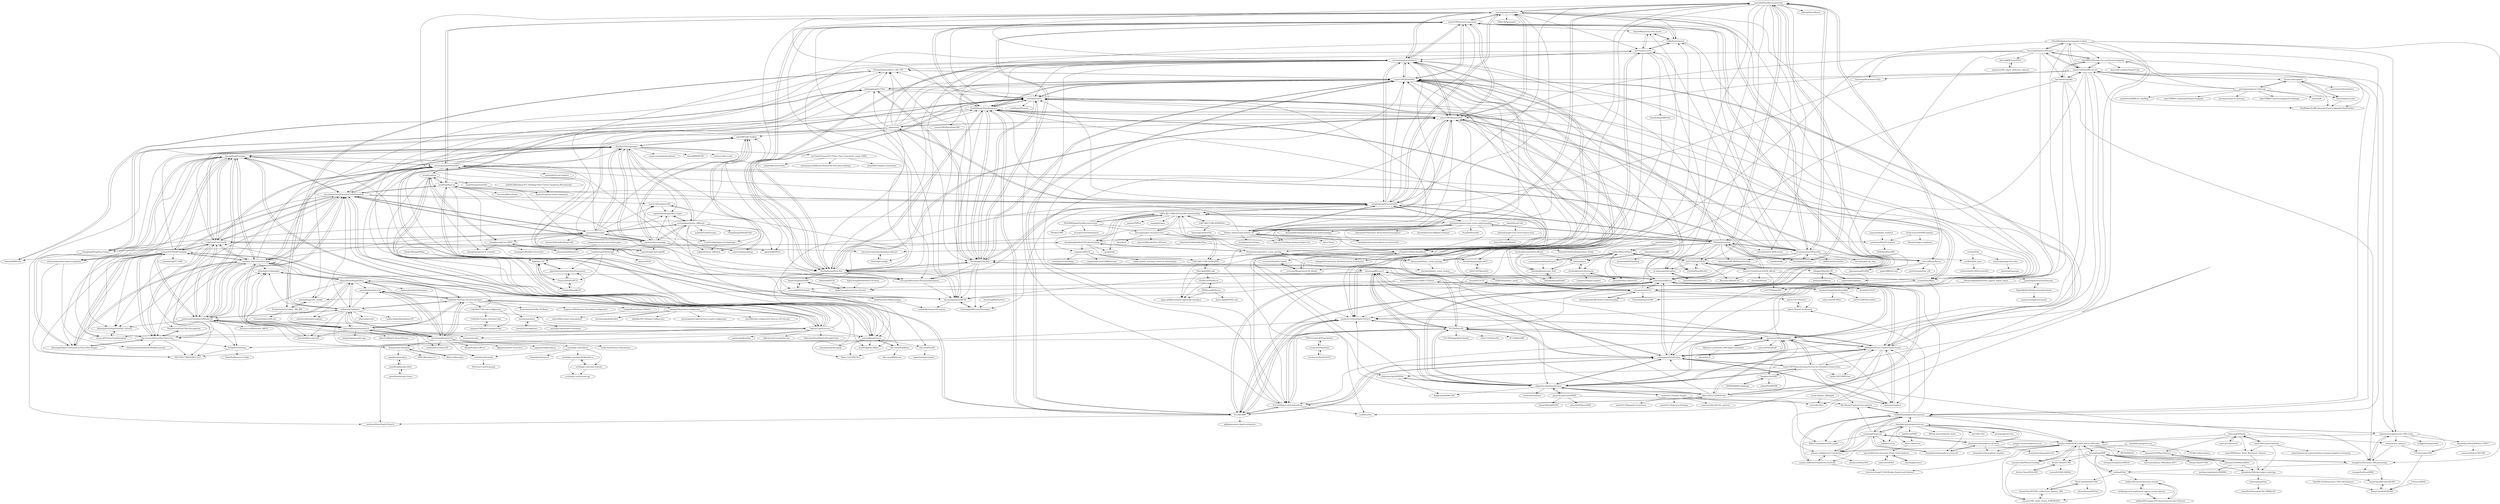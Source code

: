 digraph G {
"mtli/HTML4Vision" -> "nileshkulkarni/scene_drdf"
"mtli/HTML4Vision" -> "jinlinyi/SparsePlanes"
"zouchuhang/LayoutNet" -> "sunset1995/pytorch-layoutnet"
"zouchuhang/LayoutNet" -> "zouchuhang/LayoutNetv2"
"zouchuhang/LayoutNet" -> "sunset1995/HorizonNet"
"zouchuhang/LayoutNet" -> "SunDaDenny/PanoAnnotator"
"zouchuhang/LayoutNet" -> "art-programmer/PlaneNet"
"zouchuhang/LayoutNet" -> "bertjiazheng/Structured3D"
"zouchuhang/LayoutNet" -> "SunDaDenny/DuLa-Net"
"zouchuhang/LayoutNet" -> "yindaz/PanoBasic"
"zouchuhang/LayoutNet" -> "YANG-H/Panoramix"
"zouchuhang/LayoutNet" -> "GitBoSun/roomnet"
"zouchuhang/LayoutNet" -> "cfernandezlab/CFL"
"zouchuhang/LayoutNet" -> "leVirve/lsun-room"
"zouchuhang/LayoutNet" -> "ericsujw/Matterport3DLayoutAnnotation"
"zouchuhang/LayoutNet" -> "art-programmer/FloorNet"
"zouchuhang/LayoutNet" -> "svip-lab/PlanarReconstruction"
"zlzeng/DeepFloorplan" -> "zcemycl/TF2DeepFloorplan"
"zlzeng/DeepFloorplan" -> "art-programmer/FloorplanTransformation"
"zlzeng/DeepFloorplan" -> "CubiCasa/CubiCasa5k"
"zlzeng/DeepFloorplan" -> "cansik/architectural-floor-plan"
"zlzeng/DeepFloorplan" -> "grebtsew/FloorplanToBlender3d"
"zlzeng/DeepFloorplan" -> "zcemycl/PyTorch-DeepFloorplan"
"zlzeng/DeepFloorplan" -> "dwnsingh/Object-Detection-in-Floor-Plan-Images"
"zlzeng/DeepFloorplan" -> "3dlg-hcvc/plan2scene"
"zlzeng/DeepFloorplan" -> "rbg-research/Floor-Plan-Detection"
"zlzeng/DeepFloorplan" -> "whchien/deep-floor-plan-recognition"
"zlzeng/DeepFloorplan" -> "HanHan55/Graph2plan"
"zlzeng/DeepFloorplan" -> "art-programmer/FloorNet"
"zlzeng/DeepFloorplan" -> "woodfrog/floor-sp"
"zlzeng/DeepFloorplan" -> "JulianJuaner/DeepFloorPlan_Pytorch"
"zlzeng/DeepFloorplan" -> "ywyue/RoomFormer"
"fuenwang/Equirec2Perspec" -> "timy90022/Perspective-and-Equirectangular"
"fuenwang/Equirec2Perspec" -> "sunset1995/py360convert"
"fuenwang/Equirec2Perspec" -> "NitishMutha/equirectangular-toolbox"
"fuenwang/Equirec2Perspec" -> "fuenwang/PanoramaUtility"
"fuenwang/Equirec2Perspec" -> "sunset1995/HorizonNet"
"fuenwang/Equirec2Perspec" -> "SunDaDenny/DuLa-Net"
"fuenwang/Equirec2Perspec" -> "haruishi43/equilib"
"fuenwang/Equirec2Perspec" -> "ChiWeiHsiao/SphereNet-pytorch"
"fuenwang/Equirec2Perspec" -> "yindaz/PanoBasic"
"fuenwang/Equirec2Perspec" -> "yuhsuanyeh/BiFuse"
"fuenwang/Equirec2Perspec" -> "keevin60907/mp-YOLO"
"sunset1995/py360convert" -> "timy90022/Perspective-and-Equirectangular"
"sunset1995/py360convert" -> "haruishi43/equilib"
"sunset1995/py360convert" -> "fuenwang/Equirec2Perspec"
"sunset1995/py360convert" -> "NitishMutha/equirectangular-toolbox"
"sunset1995/py360convert" -> "sunset1995/HorizonNet"
"sunset1995/py360convert" -> "ChiWeiHsiao/SphereNet-pytorch"
"sunset1995/py360convert" -> "manurare/360monodepth"
"sunset1995/py360convert" -> "yuhsuanyeh/BiFuse"
"sunset1995/py360convert" -> "Xyene/cube2sphere"
"sunset1995/py360convert" -> "sunset1995/HoHoNet"
"sunset1995/py360convert" -> "PaulMakesStuff/Cubemaps-Equirectangular-DualFishEye"
"sunset1995/py360convert" -> "hsientzucheng/awesome-360-vision"
"sunset1995/py360convert" -> "fuenwang/PanoramaUtility"
"sunset1995/py360convert" -> "alibaba/UniFuse-Unidirectional-Fusion"
"sunset1995/py360convert" -> "yuliangguo/OmniFusion"
"art-programmer/FloorNet" -> "woodfrog/floor-sp"
"art-programmer/FloorNet" -> "art-programmer/FloorplanTransformation"
"art-programmer/FloorNet" -> "CubiCasa/CubiCasa5k"
"art-programmer/FloorNet" -> "woodfrog/heat"
"art-programmer/FloorNet" -> "zouchuhang/LayoutNet"
"art-programmer/FloorNet" -> "SunDaDenny/PanoAnnotator"
"art-programmer/FloorNet" -> "yindaz/PanoBasic"
"art-programmer/FloorNet" -> "sunset1995/HorizonNet"
"art-programmer/FloorNet" -> "art-programmer/PlaneNet"
"art-programmer/FloorNet" -> "zlzeng/DeepFloorplan"
"art-programmer/FloorNet" -> "bertjiazheng/Structured3D"
"art-programmer/FloorNet" -> "SunDaDenny/DuLa-Net"
"art-programmer/FloorNet" -> "angeladai/ScanComplete" ["e"=1]
"art-programmer/FloorNet" -> "zouchuhang/LayoutNetv2"
"art-programmer/FloorNet" -> "cansik/architectural-floor-plan"
"CubiCasa/CubiCasa5k" -> "art-programmer/FloorplanTransformation"
"CubiCasa/CubiCasa5k" -> "rbg-research/Floor-Plan-Detection"
"CubiCasa/CubiCasa5k" -> "zlzeng/DeepFloorplan"
"CubiCasa/CubiCasa5k" -> "cansik/architectural-floor-plan"
"CubiCasa/CubiCasa5k" -> "grebtsew/FloorplanToBlender3d"
"CubiCasa/CubiCasa5k" -> "zcemycl/TF2DeepFloorplan"
"CubiCasa/CubiCasa5k" -> "HanHan55/Graph2plan"
"CubiCasa/CubiCasa5k" -> "ennauata/housegan"
"CubiCasa/CubiCasa5k" -> "dwnsingh/Object-Detection-in-Floor-Plan-Images"
"CubiCasa/CubiCasa5k" -> "art-programmer/FloorNet"
"CubiCasa/CubiCasa5k" -> "zzilch/RPLAN-Toolbox"
"CubiCasa/CubiCasa5k" -> "JulianJuaner/DeepFloorPlan_Pytorch"
"CubiCasa/CubiCasa5k" -> "luyueheng/CubiGraph5K"
"CubiCasa/CubiCasa5k" -> "nate-peters/pix2pix-floorplans-dataset"
"CubiCasa/CubiCasa5k" -> "MLSTRUCT/MLSTRUCT-FP"
"grebtsew/FloorplanToBlender3d" -> "art-programmer/FloorplanTransformation"
"grebtsew/FloorplanToBlender3d" -> "CubiCasa/CubiCasa5k"
"grebtsew/FloorplanToBlender3d" -> "zlzeng/DeepFloorplan"
"grebtsew/FloorplanToBlender3d" -> "3dlg-hcvc/plan2scene"
"grebtsew/FloorplanToBlender3d" -> "zcemycl/TF2DeepFloorplan"
"grebtsew/FloorplanToBlender3d" -> "cansik/architectural-floor-plan"
"grebtsew/FloorplanToBlender3d" -> "rbg-research/Floor-Plan-Detection"
"grebtsew/FloorplanToBlender3d" -> "art-programmer/FloorNet"
"grebtsew/FloorplanToBlender3d" -> "cvdlab/react-planner"
"grebtsew/FloorplanToBlender3d" -> "JulianJuaner/DeepFloorPlan_Pytorch"
"grebtsew/FloorplanToBlender3d" -> "DrZiji/VecFloorSeg"
"grebtsew/FloorplanToBlender3d" -> "HanHan55/Graph2plan"
"grebtsew/FloorplanToBlender3d" -> "aalavandhaann/blueprint-js"
"grebtsew/FloorplanToBlender3d" -> "ywyue/RoomFormer"
"grebtsew/FloorplanToBlender3d" -> "kevancress/MeasureIt_ARCH" ["e"=1]
"hellochick/FICM" -> "AnjieCheng/OctaveConv-Pytorch"
"dwnsingh/Object-Detection-in-Floor-Plan-Images" -> "rbg-research/Floor-Plan-Detection"
"dwnsingh/Object-Detection-in-Floor-Plan-Images" -> "cansik/architectural-floor-plan"
"dwnsingh/Object-Detection-in-Floor-Plan-Images" -> "zcemycl/TF2DeepFloorplan"
"dwnsingh/Object-Detection-in-Floor-Plan-Images" -> "zlzeng/DeepFloorplan"
"zswang666/PnP-Depth" -> "AnjieCheng/InstaNAS"
"zswang666/PnP-Depth" -> "fuenwang/LayoutMP3D"
"zswang666/PnP-Depth" -> "ShihHanChou/360grounding"
"zswang666/PnP-Depth" -> "mvlchallenge/mvl_toolkit"
"bertjiazheng/Structured3D" -> "bertjiazheng/awesome-scene-understanding"
"bertjiazheng/Structured3D" -> "sunset1995/HorizonNet"
"bertjiazheng/Structured3D" -> "zouchuhang/LayoutNetv2"
"bertjiazheng/Structured3D" -> "zouchuhang/LayoutNet"
"bertjiazheng/Structured3D" -> "holistic-3d/awesome-holistic-3d"
"bertjiazheng/Structured3D" -> "sunset1995/pytorch-layoutnet"
"bertjiazheng/Structured3D" -> "sunset1995/HoHoNet"
"bertjiazheng/Structured3D" -> "CYang0515/NonCuboidRoom"
"bertjiazheng/Structured3D" -> "ywyue/RoomFormer"
"bertjiazheng/Structured3D" -> "crs4/AtlantaNet"
"bertjiazheng/Structured3D" -> "zillow/zind"
"bertjiazheng/Structured3D" -> "SunDaDenny/PanoAnnotator"
"bertjiazheng/Structured3D" -> "woodfrog/floor-sp"
"bertjiazheng/Structured3D" -> "NVlabs/planercnn"
"bertjiazheng/Structured3D" -> "GAP-LAB-CUHK-SZ/Total3DUnderstanding"
"daniilidis-group/spherical-cnn" -> "jonkhler/s2cnn" ["e"=1]
"daniilidis-group/spherical-cnn" -> "maxjiang93/ugscnn"
"daniilidis-group/spherical-cnn" -> "qq456cvb/PRIN"
"daniilidis-group/spherical-cnn" -> "ChiWeiHsiao/SphereNet-pytorch"
"daniilidis-group/spherical-cnn" -> "deepsphere/deepsphere-pytorch"
"daniilidis-group/spherical-cnn" -> "sammy-su/Spherical-Convolution"
"daniilidis-group/spherical-cnn" -> "AMLab-Amsterdam/lie_learn" ["e"=1]
"daniilidis-group/spherical-cnn" -> "hkust-vgd/riconv"
"daniilidis-group/spherical-cnn" -> "deepsphere/deepsphere-cosmo-tf1"
"daniilidis-group/spherical-cnn" -> "lijx10/SO-Net" ["e"=1]
"daniilidis-group/spherical-cnn" -> "mariogeiger/se3cnn" ["e"=1]
"daniilidis-group/spherical-cnn" -> "xuyanyu-shh/Saliency-detection-in-360-video"
"bertjiazheng/awesome-scene-understanding" -> "bertjiazheng/Structured3D"
"bertjiazheng/awesome-scene-understanding" -> "holistic-3d/awesome-holistic-3d"
"bertjiazheng/awesome-scene-understanding" -> "sunset1995/HorizonNet"
"bertjiazheng/awesome-scene-understanding" -> "yinyunie/3D-Shape-Analysis-Paper-List" ["e"=1]
"bertjiazheng/awesome-scene-understanding" -> "zouchuhang/LayoutNetv2"
"bertjiazheng/awesome-scene-understanding" -> "NVlabs/planercnn"
"bertjiazheng/awesome-scene-understanding" -> "CYang0515/NonCuboidRoom"
"bertjiazheng/awesome-scene-understanding" -> "ywyue/RoomFormer"
"bertjiazheng/awesome-scene-understanding" -> "GAP-LAB-CUHK-SZ/Total3DUnderstanding"
"bertjiazheng/awesome-scene-understanding" -> "chengzhag/Implicit3DUnderstanding"
"bertjiazheng/awesome-scene-understanding" -> "svip-lab/PlanarReconstruction"
"bertjiazheng/awesome-scene-understanding" -> "bluestyle97/awesome-3d-reconstruction-papers" ["e"=1]
"bertjiazheng/awesome-scene-understanding" -> "chenzhaiyu/awesome-planar-reconstruction" ["e"=1]
"bertjiazheng/awesome-scene-understanding" -> "facebookresearch/Replica-Dataset" ["e"=1]
"bertjiazheng/awesome-scene-understanding" -> "ScanNet/ScanNet" ["e"=1]
"Aldaviva/floorplan" -> "dciarletta/d3-floorplan"
"ShreyasSkandanS/stereo_sparse_depth_fusion" -> "XuelianCheng/LidarStereoNet"
"allnash/d3-v4-floorplan" -> "ekymo/homeRoughEditor"
"ekymo/homeRoughEditor" -> "allnash/d3-v4-floorplan"
"ekymo/homeRoughEditor" -> "aalavandhaann/blueprint-js"
"ekymo/homeRoughEditor" -> "cvdlab/react-planner"
"ekymo/homeRoughEditor" -> "CodeHole7/threejs-3d-room-designer"
"ekymo/homeRoughEditor" -> "mehanix/arcada"
"ekymo/homeRoughEditor" -> "furnishup/blueprint3d"
"ekymo/homeRoughEditor" -> "dcarubia/floor-plan-lab"
"ekymo/homeRoughEditor" -> "anthonyblackham/floorplans"
"ekymo/homeRoughEditor" -> "cansik/architectural-floor-plan"
"ekymo/homeRoughEditor" -> "andsilver/floorplan-angular"
"ekymo/homeRoughEditor" -> "amitukind/architect3d"
"SunDaDenny/PanoAnnotator" -> "yindaz/PanoBasic"
"SunDaDenny/PanoAnnotator" -> "sunset1995/HoHoNet"
"SunDaDenny/PanoAnnotator" -> "fuenwang/LayoutMP3D"
"SunDaDenny/PanoAnnotator" -> "sunset1995/HorizonNet"
"SunDaDenny/PanoAnnotator" -> "SunDaDenny/DuLa-Net"
"SunDaDenny/PanoAnnotator" -> "crs4/AtlantaNet"
"SunDaDenny/PanoAnnotator" -> "cfernandezlab/CFL"
"SunDaDenny/PanoAnnotator" -> "sunset1995/pytorch-layoutnet"
"SunDaDenny/PanoAnnotator" -> "meder411/OmniDepth-PyTorch"
"SunDaDenny/PanoAnnotator" -> "fuenwang/LED2-Net"
"SunDaDenny/PanoAnnotator" -> "VCL3D/3D60"
"SunDaDenny/PanoAnnotator" -> "nowburn/OmniDepth-Pytorch"
"sunset1995/HorizonNet" -> "sunset1995/pytorch-layoutnet"
"sunset1995/HorizonNet" -> "sunset1995/HoHoNet"
"sunset1995/HorizonNet" -> "zouchuhang/LayoutNetv2"
"sunset1995/HorizonNet" -> "SunDaDenny/PanoAnnotator"
"sunset1995/HorizonNet" -> "cfernandezlab/CFL"
"sunset1995/HorizonNet" -> "zouchuhang/LayoutNet"
"sunset1995/HorizonNet" -> "SunDaDenny/DuLa-Net"
"sunset1995/HorizonNet" -> "crs4/AtlantaNet"
"sunset1995/HorizonNet" -> "fuenwang/LED2-Net"
"sunset1995/HorizonNet" -> "ericsujw/Matterport3DLayoutAnnotation"
"sunset1995/HorizonNet" -> "bertjiazheng/Structured3D"
"sunset1995/HorizonNet" -> "yindaz/PanoBasic"
"sunset1995/HorizonNet" -> "yuhsuanyeh/BiFuse"
"sunset1995/HorizonNet" -> "zillow/zind"
"sunset1995/HorizonNet" -> "meder411/OmniDepth-PyTorch"
"sunset1995/pytorch-layoutnet" -> "sunset1995/HorizonNet"
"sunset1995/pytorch-layoutnet" -> "zouchuhang/LayoutNet"
"sunset1995/pytorch-layoutnet" -> "zouchuhang/LayoutNetv2"
"sunset1995/pytorch-layoutnet" -> "SunDaDenny/DuLa-Net"
"sunset1995/pytorch-layoutnet" -> "sunset1995/HoHoNet"
"sunset1995/pytorch-layoutnet" -> "GitBoSun/roomnet"
"sunset1995/pytorch-layoutnet" -> "SunDaDenny/PanoAnnotator"
"sunset1995/pytorch-layoutnet" -> "fuenwang/LED2-Net"
"sunset1995/pytorch-layoutnet" -> "ericsujw/Matterport3DLayoutAnnotation"
"sunset1995/pytorch-layoutnet" -> "cfernandezlab/CFL"
"sunset1995/pytorch-layoutnet" -> "yindaz/PanoBasic"
"sunset1995/pytorch-layoutnet" -> "crs4/AtlantaNet"
"sunset1995/pytorch-layoutnet" -> "fuenwang/LayoutMP3D"
"sunset1995/pytorch-layoutnet" -> "liamw96/pytorch.room.layout"
"maxjiang93/ugscnn" -> "daniilidis-group/spherical-cnn"
"maxjiang93/ugscnn" -> "ChiWeiHsiao/SphereNet-pytorch"
"maxjiang93/ugscnn" -> "deepsphere/deepsphere-pytorch"
"maxjiang93/ugscnn" -> "deepsphere/deepsphere-cosmo-tf1"
"maxjiang93/ugscnn" -> "sammy-su/Spherical-Convolution"
"maxjiang93/ugscnn" -> "sammy-su/KernelTransformerNetwork"
"maxjiang93/ugscnn" -> "KAIST-vilab/SpherePHD_public" ["e"=1]
"maxjiang93/ugscnn" -> "BlueHorn07/sphereConv-pytorch"
"maxjiang93/ugscnn" -> "jonkhler/s2cnn" ["e"=1]
"maxjiang93/ugscnn" -> "xuyanyu-shh/Saliency-detection-in-360-video"
"svip-lab/PlanarReconstruction" -> "art-programmer/PlaneNet"
"svip-lab/PlanarReconstruction" -> "NVlabs/planercnn"
"svip-lab/PlanarReconstruction" -> "fuy34/planerecover"
"svip-lab/PlanarReconstruction" -> "neu-vi/PlanarRecon"
"svip-lab/PlanarReconstruction" -> "svip-lab/Indoor-SfMLearner" ["e"=1]
"svip-lab/PlanarReconstruction" -> "CYang0515/NonCuboidRoom"
"svip-lab/PlanarReconstruction" -> "IceTTTb/PlaneTR3D"
"svip-lab/PlanarReconstruction" -> "EryiXie/PlaneRecNet"
"svip-lab/PlanarReconstruction" -> "bertjiazheng/Structured3D"
"svip-lab/PlanarReconstruction" -> "jinlinyi/SparsePlanes"
"svip-lab/PlanarReconstruction" -> "holistic-3d/awesome-holistic-3d"
"svip-lab/PlanarReconstruction" -> "zouchuhang/LayoutNet"
"svip-lab/PlanarReconstruction" -> "zouchuhang/LayoutNetv2"
"svip-lab/PlanarReconstruction" -> "yifeishi/PlaneMatch"
"svip-lab/PlanarReconstruction" -> "yi-ming-qian/interplane"
"NVlabs/planercnn" -> "svip-lab/PlanarReconstruction"
"NVlabs/planercnn" -> "art-programmer/PlaneNet"
"NVlabs/planercnn" -> "fuy34/planerecover"
"NVlabs/planercnn" -> "neu-vi/PlanarRecon"
"NVlabs/planercnn" -> "EryiXie/PlaneRecNet"
"NVlabs/planercnn" -> "bertjiazheng/Structured3D"
"NVlabs/planercnn" -> "chaowang15/RGBDPlaneDetection" ["e"=1]
"NVlabs/planercnn" -> "bertjiazheng/awesome-scene-understanding"
"NVlabs/planercnn" -> "CYang0515/NonCuboidRoom"
"NVlabs/planercnn" -> "yi-ming-qian/interplane"
"NVlabs/planercnn" -> "svip-lab/Indoor-SfMLearner" ["e"=1]
"NVlabs/planercnn" -> "jinlinyi/SparsePlanes"
"NVlabs/planercnn" -> "zouchuhang/LayoutNetv2"
"NVlabs/planercnn" -> "holistic-3d/awesome-holistic-3d"
"NVlabs/planercnn" -> "IceTTTb/PlaneTR3D"
"art-programmer/PlaneNet" -> "svip-lab/PlanarReconstruction"
"art-programmer/PlaneNet" -> "NVlabs/planercnn"
"art-programmer/PlaneNet" -> "fuy34/planerecover"
"art-programmer/PlaneNet" -> "zouchuhang/LayoutNet"
"art-programmer/PlaneNet" -> "GitBoSun/roomnet"
"art-programmer/PlaneNet" -> "shubhtuls/factored3d" ["e"=1]
"art-programmer/PlaneNet" -> "shichaoy/pop_up_slam" ["e"=1]
"art-programmer/PlaneNet" -> "thusiyuan/holistic_scene_parsing"
"art-programmer/PlaneNet" -> "leVirve/lsun-room"
"art-programmer/PlaneNet" -> "sunset1995/pytorch-layoutnet"
"art-programmer/PlaneNet" -> "sunset1995/HorizonNet"
"art-programmer/PlaneNet" -> "art-programmer/FloorNet"
"art-programmer/PlaneNet" -> "neu-vi/PlanarRecon"
"art-programmer/PlaneNet" -> "chaowang15/RGBDPlaneDetection" ["e"=1]
"art-programmer/PlaneNet" -> "shubhtuls/drc" ["e"=1]
"zswang666/Stereo-LiDAR-CCVNorm" -> "XuelianCheng/LidarStereoNet"
"zswang666/Stereo-LiDAR-CCVNorm" -> "zswang666/PnP-Depth"
"zswang666/Stereo-LiDAR-CCVNorm" -> "fuenwang/LayoutMP3D"
"AnjieCheng/OctaveConv-Pytorch" -> "AnjieCheng/InstaNAS"
"aalavandhaann/blueprint-js" -> "furnishup/blueprint3d"
"aalavandhaann/blueprint-js" -> "cvdlab/react-planner"
"aalavandhaann/blueprint-js" -> "ekymo/homeRoughEditor"
"aalavandhaann/blueprint-js" -> "CodeHole7/threejs-3d-room-designer"
"aalavandhaann/blueprint-js" -> "cansik/architectural-floor-plan"
"aalavandhaann/blueprint-js" -> "allnash/d3-v4-floorplan"
"aalavandhaann/blueprint-js" -> "amitukind/architect3d"
"aalavandhaann/blueprint-js" -> "grebtsew/FloorplanToBlender3d"
"aalavandhaann/blueprint-js" -> "dcarubia/floor-plan-lab"
"aalavandhaann/blueprint-js" -> "vitorabner/decoraki"
"aalavandhaann/blueprint-js" -> "mehanix/arcada"
"aalavandhaann/blueprint-js" -> "wolfwind521/indoor3D" ["e"=1]
"aalavandhaann/blueprint-js" -> "daign/clipping-with-caps" ["e"=1]
"aalavandhaann/blueprint-js" -> "dimecho/WebGL-HousePlanner"
"iosorin/cup-demo" -> "pestopancake/model-customiser"
"iosorin/cup-demo" -> "iosorin/3d-headphones"
"meder411/OmniDepth-PyTorch" -> "VCL3D/SphericalViewSynthesis"
"meder411/OmniDepth-PyTorch" -> "nowburn/OmniDepth-Pytorch"
"meder411/OmniDepth-PyTorch" -> "VCL3D/Pano3D"
"meder411/OmniDepth-PyTorch" -> "VCL3D/3D60"
"meder411/OmniDepth-PyTorch" -> "sunset1995/HoHoNet"
"meder411/OmniDepth-PyTorch" -> "alibaba/UniFuse-Unidirectional-Fusion"
"deepsphere/deepsphere-cosmo-tf1" -> "deepsphere/deepsphere-pytorch"
"deepsphere/deepsphere-cosmo-tf1" -> "maxjiang93/ugscnn"
"ChiWeiHsiao/SphereNet-pytorch" -> "BlueHorn07/sphereConv-pytorch"
"ChiWeiHsiao/SphereNet-pytorch" -> "sammy-su/Spherical-Convolution"
"ChiWeiHsiao/SphereNet-pytorch" -> "sammy-su/KernelTransformerNetwork"
"ChiWeiHsiao/SphereNet-pytorch" -> "maxjiang93/ugscnn"
"ChiWeiHsiao/SphereNet-pytorch" -> "xuyanyu-shh/Saliency-detection-in-360-video"
"ChiWeiHsiao/SphereNet-pytorch" -> "KAIST-vilab/SpherePHD_public" ["e"=1]
"ChiWeiHsiao/SphereNet-pytorch" -> "palver7/EquiConvPytorch"
"ChiWeiHsiao/SphereNet-pytorch" -> "alibaba/UniFuse-Unidirectional-Fusion"
"ChiWeiHsiao/SphereNet-pytorch" -> "daniilidis-group/spherical-cnn"
"ChiWeiHsiao/SphereNet-pytorch" -> "hsientzucheng/awesome-360-vision"
"briandicky/360video-edge-rendering" -> "federerjiang/Plato"
"V-Sense/360SR" -> "FannyChao/SalGAN360"
"cfernandezlab/CFL" -> "cfernandezlab/360-Scene-Understanding"
"cfernandezlab/CFL" -> "palver7/CFLPytorch"
"cfernandezlab/CFL" -> "crs4/AtlantaNet"
"cfernandezlab/CFL" -> "sunset1995/HorizonNet"
"cfernandezlab/CFL" -> "SunDaDenny/PanoAnnotator"
"cfernandezlab/CFL" -> "VCL3D/3D60"
"cfernandezlab/CFL" -> "sunset1995/HoHoNet"
"cfernandezlab/CFL" -> "sunset1995/pytorch-layoutnet"
"cfernandezlab/CFL" -> "fuenwang/LED2-Net"
"cfernandezlab/CFL" -> "meder411/OmniDepth-PyTorch"
"cfernandezlab/CFL" -> "palver7/EquiConvPytorch"
"cfernandezlab/CFL" -> "yuhsuanyeh/BiFuse"
"cfernandezlab/CFL" -> "FlyreelAI/sslayout360"
"hsientzucheng/awesome-360-vision" -> "xiangjieSui/Awesome-360-processing"
"hsientzucheng/awesome-360-vision" -> "xuyanyu-shh/Saliency-detection-in-360-video"
"hsientzucheng/awesome-360-vision" -> "V-Sense/salnet360"
"hsientzucheng/awesome-360-vision" -> "xiangjieSui/img2video" ["e"=1]
"hsientzucheng/awesome-360-vision" -> "eborboihuc/Deep360Pilot-CVPR17"
"hsientzucheng/awesome-360-vision" -> "vsitzmann/vr-saliency"
"hsientzucheng/awesome-360-vision" -> "ChiWeiHsiao/SphereNet-pytorch"
"henry8527/COT" -> "henry8527/GCE"
"henry8527/COT" -> "AnjieCheng/OctaveConv-Pytorch"
"albert100121/360SD-Net" -> "VCL3D/SphericalViewSynthesis"
"albert100121/360SD-Net" -> "yuhsuanyeh/BiFuse"
"albert100121/360SD-Net" -> "sunset1995/HoHoNet"
"albert100121/360SD-Net" -> "zhijieshen-bjtu/PanoFormer"
"albert100121/360SD-Net" -> "fuenwang/BiFusev2"
"albert100121/360SD-Net" -> "delusique/segfuse"
"albert100121/360SD-Net" -> "yuliangguo/OmniFusion"
"albert100121/360SD-Net" -> "manurare/360monodepth"
"albert100121/360SD-Net" -> "meder411/OmniDepth-PyTorch"
"albert100121/360SD-Net" -> "fuenwang/LED2-Net"
"xuyanyu-shh/Saliency-detection-in-360-video" -> "phananh1010/PanoSaliency"
"xuyanyu-shh/Saliency-detection-in-360-video" -> "xuyanyu-shh/VR-EyeTracking"
"xuyanyu-shh/Saliency-detection-in-360-video" -> "hsientzucheng/CP-360-Weakly-Supervised-Saliency"
"xuyanyu-shh/Saliency-detection-in-360-video" -> "sammy-su/Spherical-Convolution"
"xuyanyu-shh/Saliency-detection-in-360-video" -> "Archer-Tatsu/V-CNN"
"xuyanyu-shh/Saliency-detection-in-360-video" -> "xiangjieSui/Awesome-360-processing"
"xuyanyu-shh/Saliency-detection-in-360-video" -> "YuhangSong/DHP"
"xuyanyu-shh/Saliency-detection-in-360-video" -> "HS-YN/PAVER"
"xuyanyu-shh/Saliency-detection-in-360-video" -> "mtliba/ATSal"
"xuyanyu-shh/Saliency-detection-in-360-video" -> "phananh1010/PanoSalNet"
"xuyanyu-shh/Saliency-detection-in-360-video" -> "cozcinar/360_Audio_Visual_ICMEW2020"
"xuyanyu-shh/Saliency-detection-in-360-video" -> "FannyChao/AVS360_audiovisual_saliency_360"
"sammy-su/KernelTransformerNetwork" -> "sammy-su/Spherical-Convolution"
"sammy-su/KernelTransformerNetwork" -> "ChiWeiHsiao/SphereNet-pytorch"
"sammy-su/KernelTransformerNetwork" -> "hsientzucheng/CP-360-Weakly-Supervised-Saliency"
"AnjieCheng/MobileNetV3-PyTorch" -> "AnjieCheng/OctaveConv-Pytorch"
"cfernandezlab/360-Scene-Understanding" -> "cfernandezlab/CFL"
"GitBoSun/roomnet" -> "liamw96/pytorch.room.layout"
"GitBoSun/roomnet" -> "leVirve/lsun-room"
"GitBoSun/roomnet" -> "sunset1995/pytorch-layoutnet"
"GitBoSun/roomnet" -> "yindaz/PanoBasic"
"GitBoSun/roomnet" -> "SunDaDenny/DuLa-Net"
"henry8527/GCE" -> "henry8527/COT"
"phananh1010/PanoSalNet" -> "phananh1010/PanoSaliency"
"phananh1010/PanoSalNet" -> "sarthak-chakraborty/PARIMA" ["e"=1]
"phananh1010/PanoSalNet" -> "briandicky/360video-edge-rendering"
"NitishMutha/equirectangular-toolbox" -> "sunset1995/py360convert"
"NitishMutha/equirectangular-toolbox" -> "fuenwang/Equirec2Perspec"
"NitishMutha/equirectangular-toolbox" -> "VCL3D/SphericalViewSynthesis"
"NitishMutha/equirectangular-toolbox" -> "timy90022/Perspective-and-Equirectangular"
"NitishMutha/equirectangular-toolbox" -> "hsientzucheng/awesome-360-vision"
"NitishMutha/equirectangular-toolbox" -> "xiangjieSui/Awesome-360-processing"
"NitishMutha/equirectangular-toolbox" -> "sammy-su/Spherical-Convolution"
"NitishMutha/equirectangular-toolbox" -> "haoai-1997/Deep-learning-Survey-for-Omnidirectional-vision"
"NitishMutha/equirectangular-toolbox" -> "yuliangguo/OmniFusion"
"timy90022/Perspective-and-Equirectangular" -> "fuenwang/Equirec2Perspec"
"timy90022/Perspective-and-Equirectangular" -> "sunset1995/py360convert"
"timy90022/Perspective-and-Equirectangular" -> "haruishi43/equilib"
"timy90022/Perspective-and-Equirectangular" -> "ChiWeiHsiao/SphereNet-pytorch"
"timy90022/Perspective-and-Equirectangular" -> "kaustubh-sadekar/OmniCV-Lib"
"timy90022/Perspective-and-Equirectangular" -> "PaulMakesStuff/Cubemaps-Equirectangular-DualFishEye"
"haruishi43/equilib" -> "timy90022/Perspective-and-Equirectangular"
"haruishi43/equilib" -> "yuliangguo/OmniFusion"
"haruishi43/equilib" -> "sunset1995/py360convert"
"haruishi43/equilib" -> "manurare/360monodepth"
"haruishi43/equilib" -> "xiangjieSui/Awesome-360-processing"
"haruishi43/equilib" -> "zhijieshen-bjtu/PanoFormer"
"fuy34/planerecover" -> "art-programmer/PlaneNet"
"fuy34/planerecover" -> "svip-lab/PlanarReconstruction"
"fuy34/planerecover" -> "NVlabs/planercnn"
"thusiyuan/cooperative_scene_parsing" -> "thusiyuan/holistic_scene_parsing"
"thusiyuan/cooperative_scene_parsing" -> "GAP-LAB-CUHK-SZ/Total3DUnderstanding"
"thusiyuan/cooperative_scene_parsing" -> "chengzhag/Implicit3DUnderstanding"
"thusiyuan/cooperative_scene_parsing" -> "yixchen/holistic_scene_human"
"thusiyuan/cooperative_scene_parsing" -> "GAP-LAB-CUHK-SZ/InstPIFu"
"federerjiang/Plato" -> "xmar/MultiViewpoint360_MMSys18"
"vsitzmann/vr-saliency" -> "V-Sense/salnet360"
"vsitzmann/vr-saliency" -> "xiangjieSui/Awesome-360-processing"
"zouchuhang/LayoutNetv2" -> "sunset1995/pytorch-layoutnet"
"zouchuhang/LayoutNetv2" -> "SunDaDenny/DuLa-Net"
"zouchuhang/LayoutNetv2" -> "sunset1995/HorizonNet"
"zouchuhang/LayoutNetv2" -> "zouchuhang/LayoutNet"
"zouchuhang/LayoutNetv2" -> "sunset1995/HoHoNet"
"zouchuhang/LayoutNetv2" -> "crs4/AtlantaNet"
"zouchuhang/LayoutNetv2" -> "ericsujw/Matterport3DLayoutAnnotation"
"zouchuhang/LayoutNetv2" -> "SunDaDenny/PanoAnnotator"
"zouchuhang/LayoutNetv2" -> "CYang0515/NonCuboidRoom"
"zouchuhang/LayoutNetv2" -> "bertjiazheng/Structured3D"
"zouchuhang/LayoutNetv2" -> "EnriqueSolarte/direct_360_FPE"
"zouchuhang/LayoutNetv2" -> "yindaz/PanoBasic"
"zouchuhang/LayoutNetv2" -> "fuenwang/LED2-Net"
"zouchuhang/LayoutNetv2" -> "VCL3D/SphericalViewSynthesis"
"zouchuhang/LayoutNetv2" -> "leVirve/lsun-room"
"Archer-Tatsu/V-CNN" -> "Archer-Tatsu/VQA-ODV"
"Archer-Tatsu/V-CNN" -> "sunwei925/MC360IQA" ["e"=1]
"thusiyuan/holistic_scene_parsing" -> "thusiyuan/cooperative_scene_parsing"
"thusiyuan/holistic_scene_parsing" -> "GitBoSun/roomnet"
"thusiyuan/holistic_scene_parsing" -> "yixchen/holistic_scene_human"
"thusiyuan/holistic_scene_parsing" -> "liamw96/pytorch.room.layout"
"AnjieCheng/InstaNAS" -> "AnjieCheng/OctaveConv-Pytorch"
"AnjieCheng/InstaNAS" -> "zswang666/PnP-Depth"
"qq456cvb/PRIN" -> "hkust-vgd/riconv"
"StanislasChaillou/OpenPlan" -> "StanislasChaillou/Independent_Study"
"StanislasChaillou/OpenPlan" -> "nate-peters/pix2pix-floorplans-dataset"
"Archer-Tatsu/VQA-ODV" -> "Archer-Tatsu/V-CNN"
"liamw96/pytorch.room.layout" -> "GitBoSun/roomnet"
"liamw96/pytorch.room.layout" -> "leVirve/lsun-room"
"CodeHole7/3D-sofa-configurator" -> "CodeHole7/carom-simulator-dist"
"CodeHole7/3D-sofa-configurator" -> "pegasus1982/pool-simulator-dist"
"xuyanyu-shh/VR-EyeTracking" -> "xuyanyu-shh/Saliency-detection-in-360-video"
"xuyanyu-shh/VR-EyeTracking" -> "cozcinar/360_Audio_Visual_ICMEW2020"
"XuelianCheng/LidarStereoNet" -> "zswang666/Stereo-LiDAR-CCVNorm"
"XuelianCheng/LidarStereoNet" -> "sshan-zhao/ACMNet" ["e"=1]
"XuelianCheng/LidarStereoNet" -> "ccj5351/DAFStereoNets"
"ShihHanChou/360grounding" -> "vsislab/Matterport3D-Layout"
"phananh1010/PanoSaliency" -> "phananh1010/PanoSalNet"
"sammy-su/Spherical-Convolution" -> "ChiWeiHsiao/SphereNet-pytorch"
"sammy-su/Spherical-Convolution" -> "sammy-su/KernelTransformerNetwork"
"sammy-su/Spherical-Convolution" -> "xuyanyu-shh/Saliency-detection-in-360-video"
"sammy-su/Spherical-Convolution" -> "sammy-su/Pano2Vid"
"uenian33/360_object_detection_dataset" -> "keevin60907/mp-YOLO"
"V-Sense/salnet360" -> "FannyChao/SalGAN360"
"CodeHole7/carom-simulator-dist" -> "pegasus1982/pool-simulator-dist"
"FannyChao/SalGAN360" -> "FannyChao/MV-SalGAN360"
"yuhsuanyeh/BiFuse" -> "alibaba/UniFuse-Unidirectional-Fusion"
"yuhsuanyeh/BiFuse" -> "fuenwang/BiFusev2"
"yuhsuanyeh/BiFuse" -> "fuenwang/LED2-Net"
"yuhsuanyeh/BiFuse" -> "sunset1995/HoHoNet"
"yuhsuanyeh/BiFuse" -> "albert100121/360SD-Net"
"yuhsuanyeh/BiFuse" -> "zhijieshen-bjtu/PanoFormer"
"yuhsuanyeh/BiFuse" -> "VCL3D/3D60"
"yuhsuanyeh/BiFuse" -> "yuliangguo/OmniFusion"
"yuhsuanyeh/BiFuse" -> "delusique/segfuse"
"yuhsuanyeh/BiFuse" -> "VCL3D/Pano3D"
"yuhsuanyeh/BiFuse" -> "manurare/360monodepth"
"yuhsuanyeh/BiFuse" -> "crs4/AtlantaNet"
"yuhsuanyeh/BiFuse" -> "VCL3D/SphericalViewSynthesis"
"yuhsuanyeh/BiFuse" -> "meder411/OmniDepth-PyTorch"
"yuhsuanyeh/BiFuse" -> "cfernandezlab/CFL"
"DLR-RM/SingleViewReconstruction" -> "bertjiazheng/Structured3D"
"DLR-RM/SingleViewReconstruction" -> "isl-org/FreeViewSynthesis" ["e"=1]
"DLR-RM/SingleViewReconstruction" -> "GAP-LAB-CUHK-SZ/Total3DUnderstanding"
"DLR-RM/SingleViewReconstruction" -> "thusiyuan/holistic_scene_parsing"
"DLR-RM/SingleViewReconstruction" -> "xheon/panoptic-reconstruction"
"DLR-RM/SingleViewReconstruction" -> "NVlabs/UMR" ["e"=1]
"woodfrog/floor-sp" -> "woodfrog/heat"
"woodfrog/floor-sp" -> "art-programmer/FloorNet"
"woodfrog/floor-sp" -> "ywyue/RoomFormer"
"woodfrog/floor-sp" -> "3dv-casia/PolyRoom"
"woodfrog/floor-sp" -> "vevenom/MonteScene"
"woodfrog/floor-sp" -> "3dv-casia/VecIM"
"woodfrog/floor-sp" -> "SunDaDenny/DuLa-Net"
"woodfrog/floor-sp" -> "art-programmer/FloorplanTransformation"
"ennauata/housegan" -> "ennauata/houseganpp"
"ennauata/housegan" -> "HanHan55/Graph2plan"
"ennauata/housegan" -> "aminshabani/house_diffusion"
"ennauata/housegan" -> "zzilch/RPLAN-Toolbox"
"ennauata/housegan" -> "sepidsh/Housegan-data-reader"
"ennauata/housegan" -> "AutodeskAILab/Building-GAN"
"ennauata/housegan" -> "CubiCasa/CubiCasa5k"
"ennauata/housegan" -> "luyueheng/CubiGraph5K"
"ennauata/housegan" -> "zhangfuyang/Conv-MPN"
"ennauata/housegan" -> "luozn15/FloorplanGAN"
"ennauata/housegan" -> "art-programmer/FloorplanTransformation"
"ennauata/housegan" -> "cvaad-workshop/iccv23-challenge"
"ennauata/housegan" -> "art-programmer/FloorNet"
"HanHan55/Graph2plan" -> "zzilch/RPLAN-Toolbox"
"HanHan55/Graph2plan" -> "ennauata/housegan"
"HanHan55/Graph2plan" -> "aminshabani/house_diffusion"
"HanHan55/Graph2plan" -> "ennauata/houseganpp"
"HanHan55/Graph2plan" -> "CubiCasa/CubiCasa5k"
"HanHan55/Graph2plan" -> "sepidsh/Housegan-data-reader"
"HanHan55/Graph2plan" -> "unaisaralegui/rplanpy"
"HanHan55/Graph2plan" -> "cgjiahui/WallPlan"
"HanHan55/Graph2plan" -> "art-programmer/FloorplanTransformation"
"HanHan55/Graph2plan" -> "caspervanengelenburg/msd"
"HanHan55/Graph2plan" -> "mo7amed7assan1911/Floor_Plan_Generation_using_GNNs"
"HanHan55/Graph2plan" -> "zlzeng/DeepFloorplan"
"HanHan55/Graph2plan" -> "cvaad-workshop/iccv23-challenge"
"HanHan55/Graph2plan" -> "chenqi008/HPGM"
"HanHan55/Graph2plan" -> "brownvc/fast-synth" ["e"=1]
"dcarubia/floor-plan-lab" -> "allnash/d3-v4-floorplan"
"nate-peters/pix2pix-floorplans-dataset" -> "SebGr/fml-wright"
"SebGr/fml-wright" -> "nate-peters/pix2pix-floorplans-dataset"
"zzilch/RPLAN-Toolbox" -> "unaisaralegui/rplanpy"
"zzilch/RPLAN-Toolbox" -> "HanHan55/Graph2plan"
"zzilch/RPLAN-Toolbox" -> "ennauata/houseganpp"
"zhangfuyang/Conv-MPN" -> "ennauata/buildings2vec"
"zhangfuyang/Conv-MPN" -> "zhangfuyang/search_evaluate"
"zhangfuyang/Conv-MPN" -> "woodfrog/heat"
"zhangfuyang/Conv-MPN" -> "loosgagnet/Roofline-Extraction"
"GAP-LAB-CUHK-SZ/Total3DUnderstanding" -> "chengzhag/Implicit3DUnderstanding"
"GAP-LAB-CUHK-SZ/Total3DUnderstanding" -> "thusiyuan/cooperative_scene_parsing"
"GAP-LAB-CUHK-SZ/Total3DUnderstanding" -> "GAP-LAB-CUHK-SZ/RfDNet"
"GAP-LAB-CUHK-SZ/Total3DUnderstanding" -> "cangumeli/ROCA"
"GAP-LAB-CUHK-SZ/Total3DUnderstanding" -> "xheon/panoptic-reconstruction"
"GAP-LAB-CUHK-SZ/Total3DUnderstanding" -> "GAP-LAB-CUHK-SZ/InstPIFu"
"GAP-LAB-CUHK-SZ/Total3DUnderstanding" -> "yinyunie/3D-Shape-Analysis-Paper-List" ["e"=1]
"GAP-LAB-CUHK-SZ/Total3DUnderstanding" -> "google/ldif" ["e"=1]
"GAP-LAB-CUHK-SZ/Total3DUnderstanding" -> "jnypan/TMNet" ["e"=1]
"GAP-LAB-CUHK-SZ/Total3DUnderstanding" -> "bertjiazheng/Structured3D"
"GAP-LAB-CUHK-SZ/Total3DUnderstanding" -> "bertjiazheng/awesome-scene-understanding"
"GAP-LAB-CUHK-SZ/Total3DUnderstanding" -> "chengzhag/DeepPanoContext"
"GAP-LAB-CUHK-SZ/Total3DUnderstanding" -> "CYang0515/NonCuboidRoom"
"GAP-LAB-CUHK-SZ/Total3DUnderstanding" -> "angeladai/sgnn" ["e"=1]
"GAP-LAB-CUHK-SZ/Total3DUnderstanding" -> "DLR-RM/SingleViewReconstruction"
"iosorin/3d-headphones" -> "iosorin/cup-demo"
"holistic-3d/awesome-holistic-3d" -> "bertjiazheng/awesome-scene-understanding"
"holistic-3d/awesome-holistic-3d" -> "bertjiazheng/Structured3D"
"holistic-3d/awesome-holistic-3d" -> "svip-lab/PlanarReconstruction"
"holistic-3d/awesome-holistic-3d" -> "yinyunie/3D-Shape-Analysis-Paper-List" ["e"=1]
"holistic-3d/awesome-holistic-3d" -> "CYang0515/NonCuboidRoom"
"holistic-3d/awesome-holistic-3d" -> "zouchuhang/LayoutNetv2"
"holistic-3d/awesome-holistic-3d" -> "chengzhag/Implicit3DUnderstanding"
"holistic-3d/awesome-holistic-3d" -> "NVlabs/planercnn"
"holistic-3d/awesome-holistic-3d" -> "GAP-LAB-CUHK-SZ/Total3DUnderstanding"
"holistic-3d/awesome-holistic-3d" -> "chenzhaiyu/awesome-planar-reconstruction" ["e"=1]
"holistic-3d/awesome-holistic-3d" -> "sunset1995/HorizonNet"
"holistic-3d/awesome-holistic-3d" -> "zouchuhang/LayoutNet"
"holistic-3d/awesome-holistic-3d" -> "woodfrog/floor-sp"
"holistic-3d/awesome-holistic-3d" -> "huangkuns/wireframe" ["e"=1]
"holistic-3d/awesome-holistic-3d" -> "zhou13/lcnn" ["e"=1]
"deepsphere/deepsphere-pytorch" -> "deepsphere/deepsphere-cosmo-tf1"
"deepsphere/deepsphere-pytorch" -> "maxjiang93/ugscnn"
"deepsphere/deepsphere-pytorch" -> "deepsphere/deepsphere-weather"
"deepsphere/deepsphere-pytorch" -> "deepsphere/deepsphere-tf1"
"deepsphere/deepsphere-pytorch" -> "daniilidis-group/spherical-cnn"
"VCL3D/3D60" -> "VCL3D/SphericalViewSynthesis"
"VCL3D/3D60" -> "VCL3D/Pano3D"
"VCL3D/3D60" -> "crs4/AtlantaNet"
"VCL3D/3D60" -> "meder411/OmniDepth-PyTorch"
"VCL3D/3D60" -> "sunset1995/HoHoNet"
"VCL3D/3D60" -> "nowburn/OmniDepth-Pytorch"
"VCL3D/3D60" -> "yuhsuanyeh/BiFuse"
"VCL3D/3D60" -> "cfernandezlab/CFL"
"VCL3D/3D60" -> "SunDaDenny/PanoAnnotator"
"VCL3D/3D60" -> "yuliangguo/OmniFusion"
"VCL3D/3D60" -> "gdlg/panoramic-depth-estimation" ["e"=1]
"mtliba/ATSal" -> "mtliba/360-latent-attention-stream"
"mtliba/ATSal" -> "FannyChao/MV-SalGAN360"
"mtliba/ATSal" -> "MertCokelek/SalViT360"
"skanti/SceneCAD" -> "nihalsid/single-view-3d-reconstruction"
"skanti/SceneCAD" -> "alexeybokhovkin/part-based-scan-understanding"
"amitukind/architect3d" -> "CodeHole7/threejs-3d-room-designer"
"fuenwang/PanoramaUtility" -> "fuenwang/360LayoutVisualizer"
"yi-ming-qian/interplane" -> "JasonQSY/Associative3D"
"hkust-vgd/riconv" -> "nini-lxz/Rotation-Invariant-Point-Cloud-Analysis"
"vevenom/ScanNet-Layout" -> "vevenom/RoomLayout3D_RandC"
"keevin60907/mp-YOLO" -> "uenian33/360_object_detection_dataset"
"FannyChao/MV-SalGAN360" -> "FannyChao/SalGAN360"
"palver7/EquiConvPytorch" -> "palver7/CFLPytorch"
"palver7/EquiConvPytorch" -> "meder411/OmniDepth-PyTorch"
"DaniMS-ZGZ/Panoramic-CNN-360-Saliency" -> "FannyChao/SalGAN360"
"VCL3D/SphericalViewSynthesis" -> "meder411/OmniDepth-PyTorch"
"VCL3D/SphericalViewSynthesis" -> "VCL3D/3D60"
"VCL3D/SphericalViewSynthesis" -> "albert100121/360SD-Net"
"VCL3D/SphericalViewSynthesis" -> "crs4/AtlantaNet"
"VCL3D/SphericalViewSynthesis" -> "VCL3D/Pano3D"
"VCL3D/SphericalViewSynthesis" -> "crs4/SliceNet"
"VCL3D/SphericalViewSynthesis" -> "yuliangguo/OmniFusion"
"VCL3D/SphericalViewSynthesis" -> "sunset1995/HoHoNet"
"FannyChao/AVS360_audiovisual_saliency_360" -> "cozcinar/360_Audio_Visual_ICMEW2020"
"FannyChao/AVS360_audiovisual_saliency_360" -> "MertCokelek/SalViT360"
"pubgeo/monocular-geocentric-pose" -> "ennauata/buildings2vec"
"mtliba/pytorch-implement-vgg-on-custom-dataset" -> "mtliba/360-latent-attention-stream"
"mtliba/pytorch-implement-vgg-on-custom-dataset" -> "mtliba/360-images-VGG-based-Autoencoder-Pytorch"
"ennauata/buildings2vec" -> "zhangfuyang/Conv-MPN"
"SunDaDenny/DuLa-Net" -> "zouchuhang/LayoutNetv2"
"SunDaDenny/DuLa-Net" -> "sunset1995/pytorch-layoutnet"
"SunDaDenny/DuLa-Net" -> "crs4/AtlantaNet"
"SunDaDenny/DuLa-Net" -> "fuenwang/LayoutMP3D"
"SunDaDenny/DuLa-Net" -> "SunDaDenny/PanoAnnotator"
"SunDaDenny/DuLa-Net" -> "sunset1995/HorizonNet"
"SunDaDenny/DuLa-Net" -> "ericsujw/Matterport3DLayoutAnnotation"
"SunDaDenny/DuLa-Net" -> "fuenwang/LED2-Net"
"SunDaDenny/DuLa-Net" -> "sunset1995/HoHoNet"
"SunDaDenny/DuLa-Net" -> "AnjieCheng/OctaveConv-Pytorch"
"SunDaDenny/DuLa-Net" -> "AnjieCheng/InstaNAS"
"SunDaDenny/DuLa-Net" -> "yindaz/PanoBasic"
"ericsujw/Matterport3DLayoutAnnotation" -> "fuenwang/LayoutMP3D"
"JasonQSY/Associative3D" -> "yi-ming-qian/interplane"
"crs4/AtlantaNet" -> "sunset1995/HoHoNet"
"crs4/AtlantaNet" -> "VCL3D/3D60"
"crs4/AtlantaNet" -> "fuenwang/LED2-Net"
"crs4/AtlantaNet" -> "SunDaDenny/DuLa-Net"
"crs4/AtlantaNet" -> "cfernandezlab/CFL"
"crs4/AtlantaNet" -> "SunDaDenny/PanoAnnotator"
"crs4/AtlantaNet" -> "crs4/Deep3DLayout"
"crs4/AtlantaNet" -> "EnriqueSolarte/direct_360_FPE"
"crs4/AtlantaNet" -> "meder411/OmniDepth-PyTorch"
"yixchen/holistic_scene_human" -> "ZZWENG/holistic_mesh"
"meder411/Tangent-Images" -> "meder411/Spherical-Package"
"meder411/Tangent-Images" -> "matsuren/HexRUNet_pytorch"
"meder411/Tangent-Images" -> "KAIST-vilab/SpherePHD_public" ["e"=1]
"meder411/Tangent-Images" -> "zhijieshen-bjtu/PanoFormer"
"meder411/Tangent-Images" -> "meder411/MappedConvolutions"
"meder411/Tangent-Images" -> "zcq15/ACDNet"
"EnriqueSolarte/robust_360_8PA" -> "mvlchallenge/mvl_toolkit"
"EnriqueSolarte/robust_360_8PA" -> "EnriqueSolarte/direct_360_FPE"
"EnriqueSolarte/robust_360_8PA" -> "EnriqueSolarte/360-mlc"
"vevenom/RoomLayout3D_RandC" -> "vevenom/ScanNet-Layout"
"vevenom/RoomLayout3D_RandC" -> "CYang0515/NonCuboidRoom"
"palver7/CFLPytorch" -> "palver7/EquiConvPytorch"
"mtliba/360-latent-attention-stream" -> "mtliba/pytorch-implement-vgg-on-custom-dataset"
"mtliba/360-latent-attention-stream" -> "mtliba/360-images-VGG-based-Autoencoder-Pytorch"
"cozcinar/360_Audio_Visual_ICMEW2020" -> "FannyChao/AVS360_audiovisual_saliency_360"
"fuenwang/LayoutMP3D" -> "fuenwang/360LayoutVisualizer"
"fuenwang/LayoutMP3D" -> "vsislab/Matterport3D-Layout"
"Giogia/Room-Planner-WebGL" -> "admon84/screeps-room-planner"
"daniilidis-group/swscnn" -> "deepsphere/deepsphere-tf1"
"daniilidis-group/swscnn" -> "CVLAB-Unibo/compass"
"mtliba/360-images-VGG-based-Autoencoder-Pytorch" -> "mtliba/pytorch-implement-vgg-on-custom-dataset"
"mtliba/360-images-VGG-based-Autoencoder-Pytorch" -> "mtliba/360-latent-attention-stream"
"pegasus1982/pool-simulator-dist" -> "CodeHole7/carom-simulator-dist"
"belopot/3d-product-configurator" -> "CodeHole7/threejs-3d-room-designer"
"belopot/3d-product-configurator" -> "iosorin/cup-demo"
"belopot/3d-product-configurator" -> "theshanergy/4x4builder"
"belopot/3d-product-configurator" -> "wass08/chair-configurator-three-js-r3F-tutorial"
"belopot/3d-product-configurator" -> "afilahkle/3D-Clothing-Configurator"
"belopot/3d-product-configurator" -> "michaelgudzevskyi/3d-react-model-configurator"
"ennauata/houseganpp" -> "ennauata/housegan"
"ennauata/houseganpp" -> "zzilch/RPLAN-Toolbox"
"ennauata/houseganpp" -> "aminshabani/house_diffusion"
"ennauata/houseganpp" -> "sepidsh/Housegan-data-reader"
"ennauata/houseganpp" -> "HanHan55/Graph2plan"
"ennauata/houseganpp" -> "unaisaralegui/rplanpy"
"ennauata/houseganpp" -> "luozn15/FloorplanGAN"
"ennauata/houseganpp" -> "cgjiahui/WallPlan"
"ennauata/houseganpp" -> "LengSicong/Tell2Design"
"ennauata/houseganpp" -> "art-programmer/FloorplanTransformation"
"ennauata/houseganpp" -> "luyueheng/CubiGraph5K"
"ennauata/houseganpp" -> "woodfrog/floor-sp"
"furnishup/blueprint3d" -> "aalavandhaann/blueprint-js"
"furnishup/blueprint3d" -> "cvdlab/react-planner"
"furnishup/blueprint3d" -> "CodeHole7/threejs-3d-room-designer"
"furnishup/blueprint3d" -> "ekymo/homeRoughEditor"
"furnishup/blueprint3d" -> "amitukind/architect3d"
"furnishup/blueprint3d" -> "cansik/architectural-floor-plan"
"furnishup/blueprint3d" -> "grebtsew/FloorplanToBlender3d"
"furnishup/blueprint3d" -> "vitorabner/decoraki"
"furnishup/blueprint3d" -> "wolfwind521/indoor3D" ["e"=1]
"furnishup/blueprint3d" -> "art-programmer/FloorplanTransformation"
"furnishup/blueprint3d" -> "jagenjo/webglstudio.js" ["e"=1]
"furnishup/blueprint3d" -> "dciarletta/d3-floorplan"
"furnishup/blueprint3d" -> "archilogic-com/3dio-js"
"furnishup/blueprint3d" -> "0beqz/realism-effects" ["e"=1]
"furnishup/blueprint3d" -> "gkjohnson/three-mesh-bvh" ["e"=1]
"mbanani/unsupervisedRR" -> "mbanani/byoc"
"mbanani/unsupervisedRR" -> "JasonQSY/Articulation3D"
"mbanani/unsupervisedRR" -> "pranavkdm/R-PointHop" ["e"=1]
"zcemycl/TF2DeepFloorplan" -> "zlzeng/DeepFloorplan"
"zcemycl/TF2DeepFloorplan" -> "art-programmer/FloorplanTransformation"
"zcemycl/TF2DeepFloorplan" -> "rbg-research/Floor-Plan-Detection"
"zcemycl/TF2DeepFloorplan" -> "dwnsingh/Object-Detection-in-Floor-Plan-Images"
"zcemycl/TF2DeepFloorplan" -> "CubiCasa/CubiCasa5k"
"zcemycl/TF2DeepFloorplan" -> "whchien/deep-floor-plan-recognition"
"zcemycl/TF2DeepFloorplan" -> "grebtsew/FloorplanToBlender3d"
"zcemycl/TF2DeepFloorplan" -> "cansik/architectural-floor-plan"
"zcemycl/TF2DeepFloorplan" -> "zcemycl/PyTorch-DeepFloorplan"
"zcemycl/TF2DeepFloorplan" -> "JulianJuaner/DeepFloorPlan_Pytorch"
"zcemycl/TF2DeepFloorplan" -> "MLSTRUCT/MLSTRUCT-FP"
"zcemycl/TF2DeepFloorplan" -> "DrZiji/VecFloorSeg"
"zcemycl/TF2DeepFloorplan" -> "3dlg-hcvc/plan2scene"
"zcemycl/TF2DeepFloorplan" -> "HanHan55/Graph2plan"
"zcemycl/TF2DeepFloorplan" -> "LymanSong/FP_GNN"
"GAP-LAB-CUHK-SZ/RfDNet" -> "GAP-LAB-CUHK-SZ/Total3DUnderstanding"
"GAP-LAB-CUHK-SZ/RfDNet" -> "SamsungLabs/fcaf3d" ["e"=1]
"GAP-LAB-CUHK-SZ/RfDNet" -> "alexeybokhovkin/part-based-scan-understanding"
"chengzhag/Implicit3DUnderstanding" -> "GAP-LAB-CUHK-SZ/Total3DUnderstanding"
"chengzhag/Implicit3DUnderstanding" -> "chengzhag/DeepPanoContext"
"chengzhag/Implicit3DUnderstanding" -> "thusiyuan/cooperative_scene_parsing"
"chengzhag/Implicit3DUnderstanding" -> "GAP-LAB-CUHK-SZ/InstPIFu"
"chengzhag/Implicit3DUnderstanding" -> "google/ldif" ["e"=1]
"chengzhag/Implicit3DUnderstanding" -> "cangumeli/ROCA"
"3dlg-hcvc/plan2scene" -> "art-programmer/FloorplanTransformation"
"3dlg-hcvc/plan2scene" -> "grebtsew/FloorplanToBlender3d"
"3dlg-hcvc/plan2scene" -> "zlzeng/DeepFloorplan"
"3dlg-hcvc/plan2scene" -> "zcemycl/TF2DeepFloorplan"
"3dlg-hcvc/plan2scene" -> "CubiCasa/CubiCasa5k"
"3dlg-hcvc/plan2scene" -> "ywyue/RoomFormer"
"3dlg-hcvc/plan2scene" -> "3dlg-hcvc/r2v-to-plan2scene"
"3dlg-hcvc/plan2scene" -> "fadyazizz/FloorPlanTo3D-unityClient"
"3dlg-hcvc/plan2scene" -> "patnicolas/floorplan"
"3dlg-hcvc/plan2scene" -> "MLSTRUCT/MLSTRUCT-FP"
"3dlg-hcvc/plan2scene" -> "art-programmer/FloorNet"
"3dlg-hcvc/plan2scene" -> "HanHan55/Graph2plan"
"3dlg-hcvc/plan2scene" -> "rbg-research/Floor-Plan-Detection"
"3dlg-hcvc/plan2scene" -> "zcemycl/PyTorch-DeepFloorplan"
"3dlg-hcvc/plan2scene" -> "ennauata/housegan"
"CYang0515/NonCuboidRoom" -> "vevenom/RoomLayout3D_RandC"
"CYang0515/NonCuboidRoom" -> "DavidGillsjo/polygon-HGT"
"CYang0515/NonCuboidRoom" -> "leVirve/lsun-room"
"CYang0515/NonCuboidRoom" -> "zhanght021/awesome-3D-Room-Layout-Estimation"
"CYang0515/NonCuboidRoom" -> "vevenom/ScanNet-Layout"
"CYang0515/NonCuboidRoom" -> "fuenwang/LED2-Net"
"CYang0515/NonCuboidRoom" -> "SunDaDenny/DuLa-Net"
"CYang0515/NonCuboidRoom" -> "zouchuhang/LayoutNetv2"
"fuenwang/LED2-Net" -> "sunset1995/HoHoNet"
"fuenwang/LED2-Net" -> "fuenwang/LayoutMP3D"
"fuenwang/LED2-Net" -> "crs4/AtlantaNet"
"fuenwang/LED2-Net" -> "yuhsuanyeh/BiFuse"
"fuenwang/LED2-Net" -> "zhigangjiang/LGT-Net"
"fuenwang/LED2-Net" -> "fuenwang/BiFusev2"
"fuenwang/LED2-Net" -> "fuenwang/360LayoutVisualizer"
"fuenwang/LED2-Net" -> "EnriqueSolarte/direct_360_FPE"
"fuenwang/LED2-Net" -> "SunDaDenny/DuLa-Net"
"fuenwang/LED2-Net" -> "SunDaDenny/PanoAnnotator"
"fuenwang/LED2-Net" -> "ericsujw/Matterport3DLayoutAnnotation"
"fuenwang/LED2-Net" -> "zswang666/PnP-Depth"
"fuenwang/LED2-Net" -> "sunset1995/HorizonNet"
"fuenwang/LED2-Net" -> "sunset1995/pytorch-layoutnet"
"zillow/zind" -> "fuenwang/LayoutMP3D"
"zillow/zind" -> "sunset1995/HoHoNet"
"zillow/zind" -> "fuenwang/LED2-Net"
"zillow/zind" -> "sunset1995/HorizonNet"
"zillow/zind" -> "zzilch/RPLAN-Toolbox"
"zillow/zind" -> "SunDaDenny/PanoAnnotator"
"zillow/zind" -> "EnriqueSolarte/direct_360_FPE"
"zillow/zind" -> "SunDaDenny/DuLa-Net"
"zillow/zind" -> "zouchuhang/LayoutNetv2"
"zillow/zind" -> "zhigangjiang/LGT-Net"
"zillow/zind" -> "bertjiazheng/Structured3D"
"zillow/zind" -> "ericsujw/Matterport3DLayoutAnnotation"
"zillow/zind" -> "crs4/AtlantaNet"
"xiangjieSui/Awesome-360-processing" -> "mtliba/ATSal"
"xiangjieSui/Awesome-360-processing" -> "hsientzucheng/awesome-360-vision"
"xiangjieSui/Awesome-360-processing" -> "FannyChao/MV-SalGAN360"
"xiangjieSui/Awesome-360-processing" -> "xiangjieSui/ScanDMM"
"IceTTTb/PlaneTR3D" -> "IceTTTb/NopeSAC"
"IceTTTb/PlaneTR3D" -> "jinlinyi/SparsePlanes"
"IceTTTb/PlaneTR3D" -> "EryiXie/PlaneRecNet"
"IceTTTb/PlaneTR3D" -> "SJingjia/PlaneRecTR"
"IceTTTb/PlaneTR3D" -> "yi-ming-qian/interplane"
"IceTTTb/PlaneTR3D" -> "henry123-boy/Level-S2FM_official"
"IceTTTb/PlaneTR3D" -> "Wenchao-M/HoW-3D" ["e"=1]
"whchien/deep-floor-plan-recognition" -> "Dzhuhnuhmeidzhai/FloorPlanResearcher"
"whchien/deep-floor-plan-recognition" -> "MLSTRUCT/MLSTRUCT-FP"
"BlueHorn07/sphereConv-pytorch" -> "ChiWeiHsiao/SphereNet-pytorch"
"EryiXie/PlaneRecNet" -> "IceTTTb/PlaneTR3D"
"EryiXie/PlaneRecNet" -> "jinlinyi/SparsePlanes"
"VCL3D/Pano3D" -> "zhijieshen-bjtu/PanoFormer"
"VCL3D/Pano3D" -> "VCL3D/3D60"
"VCL3D/Pano3D" -> "meder411/OmniDepth-PyTorch"
"VCL3D/Pano3D" -> "alibaba/UniFuse-Unidirectional-Fusion"
"VCL3D/Pano3D" -> "sunset1995/HoHoNet"
"VCL3D/Pano3D" -> "fuenwang/BiFusev2"
"VCL3D/Pano3D" -> "yuliangguo/OmniFusion"
"VCL3D/Pano3D" -> "tzole1155/ThreeDit"
"VCL3D/Pano3D" -> "manurare/360monodepth"
"VCL3D/Pano3D" -> "VCL3D/PanoDR"
"VCL3D/Pano3D" -> "VCL3D/SphericalViewSynthesis"
"VCL3D/Pano3D" -> "VCL3D/SingleShotCuboids"
"jinlinyi/SparsePlanes" -> "samiragarwala/PlaneFormers"
"jinlinyi/SparsePlanes" -> "JasonQSY/Articulation3D"
"jinlinyi/SparsePlanes" -> "IceTTTb/PlaneTR3D"
"jinlinyi/SparsePlanes" -> "facebookresearch/viewseg"
"jinlinyi/SparsePlanes" -> "nileshkulkarni/scene_drdf"
"jinlinyi/SparsePlanes" -> "mbanani/byoc"
"jinlinyi/SparsePlanes" -> "crockwell/rel_pose"
"yinyunie/depth_renderer" -> "yuchenrao/PatchComplete"
"JulianJuaner/DeepFloorPlan_Pytorch" -> "zcemycl/PyTorch-DeepFloorplan"
"mattcyu1/omnieval" -> "Samsung/360tools"
"sailor-z/LGR-Net" -> "nini-lxz/Rotation-Invariant-Point-Cloud-Analysis"
"nini-lxz/Rotation-Invariant-Point-Cloud-Analysis" -> "cszyzhang/riconv2"
"nini-lxz/Rotation-Invariant-Point-Cloud-Analysis" -> "sailor-z/LGR-Net"
"alibaba/UniFuse-Unidirectional-Fusion" -> "delusique/segfuse"
"alibaba/UniFuse-Unidirectional-Fusion" -> "yuliangguo/OmniFusion"
"alibaba/UniFuse-Unidirectional-Fusion" -> "VCL3D/Pano3D"
"alibaba/UniFuse-Unidirectional-Fusion" -> "crs4/SliceNet"
"alibaba/UniFuse-Unidirectional-Fusion" -> "sunset1995/HoHoNet"
"alibaba/UniFuse-Unidirectional-Fusion" -> "yuhsuanyeh/BiFuse"
"alibaba/UniFuse-Unidirectional-Fusion" -> "meder411/OmniDepth-PyTorch"
"alibaba/UniFuse-Unidirectional-Fusion" -> "zcq15/ACDNet"
"alibaba/UniFuse-Unidirectional-Fusion" -> "haoai-1997/HRDFuse"
"alibaba/UniFuse-Unidirectional-Fusion" -> "zhijieshen-bjtu/PanoFormer"
"mbanani/byoc" -> "facebookresearch/viewseg"
"mbanani/byoc" -> "nileshkulkarni/scene_drdf"
"unaisaralegui/rplanpy" -> "zzilch/RPLAN-Toolbox"
"sunset1995/HoHoNet" -> "fuenwang/LED2-Net"
"sunset1995/HoHoNet" -> "crs4/AtlantaNet"
"sunset1995/HoHoNet" -> "sunset1995/HorizonNet"
"sunset1995/HoHoNet" -> "SunDaDenny/PanoAnnotator"
"sunset1995/HoHoNet" -> "alibaba/UniFuse-Unidirectional-Fusion"
"sunset1995/HoHoNet" -> "VCL3D/3D60"
"sunset1995/HoHoNet" -> "VCL3D/Pano3D"
"sunset1995/HoHoNet" -> "EnriqueSolarte/direct_360_FPE"
"sunset1995/HoHoNet" -> "meder411/OmniDepth-PyTorch"
"sunset1995/HoHoNet" -> "yuhsuanyeh/BiFuse"
"sunset1995/HoHoNet" -> "crs4/SliceNet"
"sunset1995/HoHoNet" -> "sunset1995/pytorch-layoutnet"
"sunset1995/HoHoNet" -> "zhigangjiang/LGT-Net"
"sunset1995/HoHoNet" -> "sunset1995/PanoPlane360"
"sunset1995/HoHoNet" -> "zouchuhang/LayoutNetv2"
"fuenwang/360LayoutVisualizer" -> "fuenwang/LayoutMP3D"
"delusique/segfuse" -> "alibaba/UniFuse-Unidirectional-Fusion"
"delusique/segfuse" -> "yuliangguo/OmniFusion"
"JasonQSY/Articulation3D" -> "facebookresearch/viewseg"
"nihalsid/single-view-3d-reconstruction" -> "JustusThies/TexRepNet"
"CodeHole7/threejs-3d-room-designer" -> "belopot/3d-product-configurator"
"CodeHole7/threejs-3d-room-designer" -> "amitukind/architect3d"
"CodeHole7/threejs-3d-room-designer" -> "aalavandhaann/blueprint-js"
"CodeHole7/threejs-3d-room-designer" -> "cvdlab/react-planner"
"CodeHole7/threejs-3d-room-designer" -> "ekymo/homeRoughEditor"
"CodeHole7/threejs-3d-room-designer" -> "theshanergy/4x4builder"
"CodeHole7/threejs-3d-room-designer" -> "Giogia/Room-Planner-WebGL"
"CodeHole7/threejs-3d-room-designer" -> "furnishup/blueprint3d"
"CodeHole7/threejs-3d-room-designer" -> "houssemlachtar/My-3D-Room"
"CodeHole7/threejs-3d-room-designer" -> "iosorin/cup-demo"
"CodeHole7/threejs-3d-room-designer" -> "pegasus1982/threejs-3d-building-configurator"
"CodeHole7/threejs-3d-room-designer" -> "CodeHole7/3D-sofa-configurator"
"rbg-research/Floor-Plan-Detection" -> "dwnsingh/Object-Detection-in-Floor-Plan-Images"
"rbg-research/Floor-Plan-Detection" -> "Dzhuhnuhmeidzhai/FloorPlanResearcher"
"rbg-research/Floor-Plan-Detection" -> "CubiCasa/CubiCasa5k"
"rbg-research/Floor-Plan-Detection" -> "zcemycl/TF2DeepFloorplan"
"rbg-research/Floor-Plan-Detection" -> "RasterScan/Floor-Plan-Recognition"
"rbg-research/Floor-Plan-Detection" -> "MLSTRUCT/MLSTRUCT-FP"
"rbg-research/Floor-Plan-Detection" -> "DrZiji/VecFloorSeg"
"YujiaoShi/Sat2StrPanoramaSynthesis" -> "qianmingduowan/Sat2Density"
"YujiaoShi/Sat2StrPanoramaSynthesis" -> "aysim/comingdowntoearth" ["e"=1]
"Xyene/cube2sphere" -> "Xyene/sphere2cube"
"Xyene/cube2sphere" -> "jaxry/panorama-to-cubemap"
"Xyene/cube2sphere" -> "tmarrinan/cube2equirect"
"Xyene/cube2sphere" -> "sunset1995/py360convert"
"Xyene/cube2sphere" -> "PaulMakesStuff/Cubemaps-Equirectangular-DualFishEye"
"sepidsh/Housegan-data-reader" -> "aminshabani/house_diffusion"
"sepidsh/Housegan-data-reader" -> "sakmalh/house_diffusion"
"luozn15/FloorplanGAN" -> "SebGr/fml-wright"
"luozn15/FloorplanGAN" -> "sepidsh/Housegan-data-reader"
"Xyene/sphere2cube" -> "Xyene/cube2sphere"
"Xyene/sphere2cube" -> "PaulMakesStuff/Cubemaps-Equirectangular-DualFishEye"
"zhijieshen-bjtu/PanoFormer" -> "zhijieshen-bjtu/DOPNet"
"zhijieshen-bjtu/PanoFormer" -> "VCL3D/Pano3D"
"zhijieshen-bjtu/PanoFormer" -> "yuliangguo/OmniFusion"
"zhijieshen-bjtu/PanoFormer" -> "fuenwang/BiFusev2"
"zhijieshen-bjtu/PanoFormer" -> "alibaba/UniFuse-Unidirectional-Fusion"
"zhijieshen-bjtu/PanoFormer" -> "manurare/360monodepth"
"zhijieshen-bjtu/PanoFormer" -> "delusique/segfuse"
"zhijieshen-bjtu/PanoFormer" -> "KangLiao929/DR-GAN" ["e"=1]
"zhijieshen-bjtu/PanoFormer" -> "jamycheung/Trans4PASS"
"zhijieshen-bjtu/PanoFormer" -> "haoai-1997/Deep-learning-Survey-for-Omnidirectional-vision"
"zhijieshen-bjtu/PanoFormer" -> "meder411/Tangent-Images"
"zhijieshen-bjtu/PanoFormer" -> "yuhsuanyeh/BiFuse"
"zhijieshen-bjtu/PanoFormer" -> "yuniw18/EGformer"
"zhijieshen-bjtu/PanoFormer" -> "albert100121/360SD-Net"
"zhijieshen-bjtu/PanoFormer" -> "sunset1995/HoHoNet"
"chengzhag/DeepPanoContext" -> "chengzhag/Implicit3DUnderstanding"
"chengzhag/DeepPanoContext" -> "crs4/AtlantaNet"
"chengzhag/DeepPanoContext" -> "Starrah/DMH-Net"
"chengzhag/DeepPanoContext" -> "zhigangjiang/LGT-Net"
"haoai-1997/Deep-learning-Survey-for-Omnidirectional-vision" -> "yuliangguo/OmniFusion"
"haoai-1997/Deep-learning-Survey-for-Omnidirectional-vision" -> "zhijieshen-bjtu/PanoFormer"
"haoai-1997/Deep-learning-Survey-for-Omnidirectional-vision" -> "xiangjieSui/Awesome-360-processing"
"haoai-1997/Deep-learning-Survey-for-Omnidirectional-vision" -> "haoai-1997/HRDFuse"
"haoai-1997/Deep-learning-Survey-for-Omnidirectional-vision" -> "Fanghua-Yu/OSRT"
"haoai-1997/Deep-learning-Survey-for-Omnidirectional-vision" -> "manurare/360monodepth"
"haoai-1997/Deep-learning-Survey-for-Omnidirectional-vision" -> "zhijieshen-bjtu/DOPNet"
"haoai-1997/Deep-learning-Survey-for-Omnidirectional-vision" -> "alibaba/UniFuse-Unidirectional-Fusion"
"haoai-1997/Deep-learning-Survey-for-Omnidirectional-vision" -> "BlueHorn07/sphereConv-pytorch"
"EnriqueSolarte/direct_360_FPE" -> "EnriqueSolarte/robust_360_8PA"
"EnriqueSolarte/direct_360_FPE" -> "mvlchallenge/mvl_toolkit"
"EnriqueSolarte/direct_360_FPE" -> "sunset1995/HoHoNet"
"EnriqueSolarte/direct_360_FPE" -> "fuenwang/LayoutMP3D"
"mehanix/arcada" -> "nickorzha/threejs-room-planner"
"xheon/panoptic-reconstruction" -> "GAP-LAB-CUHK-SZ/InstPIFu"
"xheon/panoptic-reconstruction" -> "chtsy/buol"
"xheon/panoptic-reconstruction" -> "yinyunie/BlenderProc-3DFront" ["e"=1]
"xheon/panoptic-reconstruction" -> "GAP-LAB-CUHK-SZ/Total3DUnderstanding"
"xheon/panoptic-reconstruction" -> "thusiyuan/cooperative_scene_parsing"
"xheon/panoptic-reconstruction" -> "yuchenrao/PatchComplete"
"zcemycl/PyTorch-DeepFloorplan" -> "JulianJuaner/DeepFloorPlan_Pytorch"
"DavidGillsjo/SRW-Net" -> "zhanght021/awesome-3D-Room-Layout-Estimation"
"woodfrog/heat" -> "woodfrog/floor-sp"
"woodfrog/heat" -> "Daisy-1227/FRI-Net"
"woodfrog/heat" -> "zhangfuyang/Conv-MPN"
"woodfrog/heat" -> "woodfrog/poly-diffuse" ["e"=1]
"woodfrog/heat" -> "zhangfuyang/search_evaluate"
"woodfrog/heat" -> "ywyue/RoomFormer"
"woodfrog/heat" -> "zssjh/ArrangementNet"
"jamycheung/Trans4PASS" -> "chma1024/DensePASS"
"jamycheung/Trans4PASS" -> "zhijieshen-bjtu/PanoFormer"
"jamycheung/Trans4PASS" -> "BlueHorn07/sphereConv-pytorch"
"jamycheung/Trans4PASS" -> "JunweiZheng93/OPS"
"yuniw18/Joint_360depth" -> "zcq15/ACDNet"
"cangumeli/ROCA" -> "cangumeli/Scan2CADRasterizer"
"cangumeli/ROCA" -> "mikacuy/joint_learning_retrieval_deformation" ["e"=1]
"cangumeli/ROCA" -> "xheon/JointEmbedding"
"cangumeli/ROCA" -> "GAP-LAB-CUHK-SZ/InstPIFu"
"cszyzhang/riconv2" -> "nini-lxz/Rotation-Invariant-Point-Cloud-Analysis"
"sunset1995/PanoPlane360" -> "fuenwang/LayoutMP3D"
"manurare/360monodepth" -> "yuliangguo/OmniFusion"
"manurare/360monodepth" -> "zhijieshen-bjtu/PanoFormer"
"manurare/360monodepth" -> "VCL3D/Pano3D"
"manurare/360monodepth" -> "bkhanal-11/awesome-360-depth-estimation"
"manurare/360monodepth" -> "fuenwang/BiFusev2"
"manurare/360monodepth" -> "delusique/segfuse"
"manurare/360monodepth" -> "yuhsuanyeh/BiFuse"
"manurare/360monodepth" -> "alibaba/UniFuse-Unidirectional-Fusion"
"manurare/360monodepth" -> "haoai-1997/Deep-learning-Survey-for-Omnidirectional-vision"
"manurare/360monodepth" -> "cyhsu14/OmniNeRF" ["e"=1]
"manurare/360monodepth" -> "albert100121/360SD-Net"
"manurare/360monodepth" -> "crs4/AtlantaNet"
"manurare/360monodepth" -> "VCL3D/SphericalViewSynthesis"
"manurare/360monodepth" -> "Fanghua-Yu/OSRT"
"nileshkulkarni/scene_drdf" -> "nileshkulkarni/d2drdf"
"yuliangguo/OmniFusion" -> "delusique/segfuse"
"yuliangguo/OmniFusion" -> "zhijieshen-bjtu/PanoFormer"
"yuliangguo/OmniFusion" -> "alibaba/UniFuse-Unidirectional-Fusion"
"yuliangguo/OmniFusion" -> "manurare/360monodepth"
"yuliangguo/OmniFusion" -> "fuenwang/BiFusev2"
"yuliangguo/OmniFusion" -> "VCL3D/Pano3D"
"yuliangguo/OmniFusion" -> "haoai-1997/Deep-learning-Survey-for-Omnidirectional-vision"
"yuliangguo/OmniFusion" -> "yuhsuanyeh/BiFuse"
"yuliangguo/OmniFusion" -> "VCL3D/SphericalViewSynthesis"
"yuliangguo/OmniFusion" -> "sunset1995/HoHoNet"
"yuliangguo/OmniFusion" -> "VCL3D/3D60"
"yuchenrao/PatchComplete" -> "GitBoSun/PatchRD"
"zhigangjiang/LGT-Net" -> "zhijieshen-bjtu/DOPNet"
"zhigangjiang/LGT-Net" -> "fuenwang/LED2-Net"
"zhigangjiang/LGT-Net" -> "sunset1995/HoHoNet"
"zhigangjiang/LGT-Net" -> "Starrah/DMH-Net"
"zhigangjiang/LGT-Net" -> "crs4/AtlantaNet"
"zhigangjiang/LGT-Net" -> "ericsujw/Matterport3DLayoutAnnotation"
"zhigangjiang/LGT-Net" -> "chengzhag/DeepPanoContext"
"zhigangjiang/LGT-Net" -> "EnriqueSolarte/direct_360_FPE"
"360SR/360SR-Challenge" -> "Fanghua-Yu/OSRT"
"VITA-Group/CADTransformer" -> "nicehuster/SymPoint"
"VITA-Group/CADTransformer" -> "DrZiji/VecFloorSeg"
"ywyue/RoomFormer" -> "3dv-casia/PolyRoom"
"ywyue/RoomFormer" -> "woodfrog/floor-sp"
"ywyue/RoomFormer" -> "woodfrog/poly-diffuse" ["e"=1]
"ywyue/RoomFormer" -> "woodfrog/heat"
"ywyue/RoomFormer" -> "Daisy-1227/FRI-Net"
"ywyue/RoomFormer" -> "3dv-casia/VecIM"
"ywyue/RoomFormer" -> "EnriqueSolarte/direct_360_FPE"
"ywyue/RoomFormer" -> "chenzhaiyu/points2poly" ["e"=1]
"aminshabani/house_diffusion" -> "sepidsh/Housegan-data-reader"
"aminshabani/house_diffusion" -> "ennauata/houseganpp"
"aminshabani/house_diffusion" -> "zzilch/RPLAN-Toolbox"
"aminshabani/house_diffusion" -> "HanHan55/Graph2plan"
"aminshabani/house_diffusion" -> "woodfrog/poly-diffuse" ["e"=1]
"aminshabani/house_diffusion" -> "ennauata/housegan"
"aminshabani/house_diffusion" -> "cgjiahui/WallPlan"
"aminshabani/house_diffusion" -> "LengSicong/Tell2Design"
"aminshabani/house_diffusion" -> "sakmalh/house_diffusion"
"aminshabani/house_diffusion" -> "sepidsh/PuzzleFussion"
"aminshabani/house_diffusion" -> "cvaad-workshop/iccv23-challenge"
"aminshabani/house_diffusion" -> "luozn15/FloorplanGAN"
"aminshabani/house_diffusion" -> "HangZhangZ/MaskPLAN"
"nianticlabs/map-free-reloc" -> "nianticlabs/marepo" ["e"=1]
"GAP-LAB-CUHK-SZ/InstPIFu" -> "bigai-ai/differentiable-rigid-body-simulator"
"GAP-LAB-CUHK-SZ/InstPIFu" -> "DaLi-Jack/SSR-code"
"vitorabner/decoraki" -> "Vizir/react-native-paypal" ["e"=1]
"TianduoWang/DiffAug" -> "Xalp/Tab-CoT"
"neu-vi/PlanarRecon" -> "nianticlabs/airplanes"
"neu-vi/PlanarRecon" -> "zju3dv/manhattan_sdf" ["e"=1]
"neu-vi/PlanarRecon" -> "jiepengwang/NeuRIS" ["e"=1]
"neu-vi/PlanarRecon" -> "NVlabs/planercnn"
"neu-vi/PlanarRecon" -> "svip-lab/PlanarReconstruction"
"neu-vi/PlanarRecon" -> "apple/ARKitScenes" ["e"=1]
"Fanghua-Yu/OSRT" -> "360SR/360SR-Challenge"
"Fanghua-Yu/OSRT" -> "arbind95/360VSR"
"bkhanal-11/awesome-360-depth-estimation" -> "manurare/360monodepth"
"bkhanal-11/awesome-360-depth-estimation" -> "aliyun/S2net"
"xmar/360Transformations" -> "Samsung/360tools"
"xmar/360Transformations" -> "xmar/optimal-set-representation-viewport-adaptive-streaming"
"xmar/360Transformations" -> "xmar/360Degree_Head_Movement_Dataset"
"xmar/360Transformations" -> "briandicky/360video-edge-rendering"
"fuenwang/BiFusev2" -> "fuenwang/LayoutMP3D"
"fuenwang/BiFusev2" -> "mvlchallenge/mvl_toolkit"
"fuenwang/BiFusev2" -> "yuhsuanyeh/BiFuse"
"fuenwang/BiFusev2" -> "yuliangguo/OmniFusion"
"fuenwang/BiFusev2" -> "zhijieshen-bjtu/PanoFormer"
"fuenwang/BiFusev2" -> "VCL3D/Pano3D"
"crockwell/rel_pose" -> "arthurchen0518/DirectionNet"
"LengSicong/Tell2Design" -> "jxjessieli/contextual-distortion-parser"
"LengSicong/Tell2Design" -> "Xalp/Tab-CoT"
"LengSicong/Tell2Design" -> "plstory/DS2D"
"LengSicong/Tell2Design" -> "ChaosCodes/ProPETL"
"Starrah/DMH-Net" -> "zhigangjiang/LGT-Net"
"3dv-casia/VecIM" -> "raphaelsulzer/compod" ["e"=1]
"samiragarwala/PlaneFormers" -> "jinlinyi/SparsePlanes"
"samiragarwala/PlaneFormers" -> "nileshkulkarni/scene_drdf"
"facebookresearch/SyncMatch" -> "nileshkulkarni/d2drdf"
"facebookresearch/SyncMatch" -> "mbanani/byoc"
"facebookresearch/SyncMatch" -> "nileshkulkarni/scene_drdf"
"fuenwang/MixFairFace" -> "fuenwang/360LayoutVisualizer"
"mvlchallenge/mvl_toolkit" -> "EnriqueSolarte/robust_360_8PA"
"facebookresearch/viewseg" -> "mbanani/byoc"
"facebookresearch/viewseg" -> "JasonQSY/Articulation3D"
"facebookresearch/viewseg" -> "tiangeluo/ShapeCompiler"
"cvaad-workshop/iccv23-challenge" -> "sakmalh/house_diffusion"
"cvdlab/react-planner" -> "aalavandhaann/blueprint-js"
"cvdlab/react-planner" -> "furnishup/blueprint3d"
"cvdlab/react-planner" -> "ekymo/homeRoughEditor"
"cvdlab/react-planner" -> "CodeHole7/threejs-3d-room-designer"
"cvdlab/react-planner" -> "cansik/architectural-floor-plan"
"cvdlab/react-planner" -> "grebtsew/FloorplanToBlender3d"
"cvdlab/react-planner" -> "art-programmer/FloorplanTransformation"
"cvdlab/react-planner" -> "allnash/d3-v4-floorplan"
"cvdlab/react-planner" -> "dcarubia/floor-plan-lab"
"cvdlab/react-planner" -> "xibyte/jsketcher" ["e"=1]
"cvdlab/react-planner" -> "andsilver/floorplan-angular"
"cvdlab/react-planner" -> "3dlg-hcvc/plan2scene"
"cvdlab/react-planner" -> "CanKavaloglu/floorplanner2D"
"cvdlab/react-planner" -> "dciarletta/d3-floorplan"
"cvdlab/react-planner" -> "amitukind/architect3d"
"dciarletta/d3-floorplan" -> "Aldaviva/floorplan"
"dciarletta/d3-floorplan" -> "allnash/d3-v4-floorplan"
"dciarletta/d3-floorplan" -> "openfloorplan/ofp.js"
"dciarletta/d3-floorplan" -> "NREL/floorspace.js" ["e"=1]
"henry123-boy/Level-S2FM_official" -> "IceTTTb/NopeSAC"
"henry123-boy/Level-S2FM_official" -> "IceTTTb/PlaneTR3D"
"henry123-boy/Level-S2FM_official" -> "Wenchao-M/HoW-3D" ["e"=1]
"henry123-boy/Level-S2FM_official" -> "cherubicXN/neat" ["e"=1]
"henry123-boy/Level-S2FM_official" -> "qianmingduowan/Sat2Density"
"zssjh/ArrangementNet" -> "bufanzhao/point-cloud-completion"
"DrZiji/VecFloorSeg" -> "MLSTRUCT/MLSTRUCT-FP"
"DrZiji/VecFloorSeg" -> "SizheHu/Raster-to-Graph"
"zhijieshen-bjtu/DOPNet" -> "zhijieshen-bjtu/PanoFormer"
"zhijieshen-bjtu/DOPNet" -> "KangLiao929/DR-GAN" ["e"=1]
"Xalp/Tab-CoT" -> "jxjessieli/contextual-distortion-parser"
"Xalp/Tab-CoT" -> "ChaosCodes/ProPETL"
"Xalp/Tab-CoT" -> "TianduoWang/MsAT"
"google-research/spherical-cnn" -> "deepsphere/deepsphere-weather"
"mo7amed7assan1911/Floor_Plan_Generation_using_GNNs" -> "pripri99/Floorplan-Generation"
"mo7amed7assan1911/Floor_Plan_Generation_using_GNNs" -> "simpleSketche/GraFix"
"mo7amed7assan1911/Floor_Plan_Generation_using_GNNs" -> "mariaaoprea/Diffusion-Models-for-floor-plan-drafting"
"cansik/architectural-floor-plan" -> "art-programmer/FloorplanTransformation"
"cansik/architectural-floor-plan" -> "zlzeng/DeepFloorplan"
"cansik/architectural-floor-plan" -> "CubiCasa/CubiCasa5k"
"cansik/architectural-floor-plan" -> "dwnsingh/Object-Detection-in-Floor-Plan-Images"
"cansik/architectural-floor-plan" -> "zcemycl/TF2DeepFloorplan"
"cansik/architectural-floor-plan" -> "grebtsew/FloorplanToBlender3d"
"cansik/architectural-floor-plan" -> "rbg-research/Floor-Plan-Detection"
"cansik/architectural-floor-plan" -> "art-programmer/FloorNet"
"cansik/architectural-floor-plan" -> "allnash/d3-v4-floorplan"
"cansik/architectural-floor-plan" -> "JulianJuaner/DeepFloorPlan_Pytorch"
"cansik/architectural-floor-plan" -> "cvdlab/react-planner"
"cansik/architectural-floor-plan" -> "aalavandhaann/blueprint-js"
"cansik/architectural-floor-plan" -> "HanHan55/Graph2plan"
"cansik/architectural-floor-plan" -> "RasterScan/Floor-Plan-Recognition"
"cansik/architectural-floor-plan" -> "ennauata/housegan"
"SJingjia/PlaneRecTR" -> "nianticlabs/airplanes"
"SJingjia/PlaneRecTR" -> "botaoye/S3PRecon"
"DavidGillsjo/polygon-HGT" -> "lab231/ST-RoomNet"
"TianduoWang/MsAT" -> "jxjessieli/contextual-distortion-parser"
"TianduoWang/MsAT" -> "Xalp/Tab-CoT"
"TianduoWang/MsAT" -> "ChaosCodes/ProPETL"
"Samsung/360tools" -> "xmar/360Transformations"
"Samsung/360tools" -> "mattcyu1/omnieval"
"Samsung/360tools" -> "xuyanyu-shh/Saliency-detection-in-360-video"
"Samsung/360tools" -> "xmar/360Degree_Head_Movement_Dataset"
"Samsung/360tools" -> "vsitzmann/vr-saliency"
"Samsung/360tools" -> "phananh1010/PanoSaliency"
"nileshkulkarni/d2drdf" -> "nileshkulkarni/scene_drdf"
"qianmingduowan/Sat2Density" -> "YujiaoShi/Sat2StrPanoramaSynthesis"
"qianmingduowan/Sat2Density" -> "IceTTTb/NopeSAC"
"ChaosCodes/ProPETL" -> "jxjessieli/contextual-distortion-parser"
"ChaosCodes/ProPETL" -> "Xalp/Tab-CoT"
"ChaosCodes/ProPETL" -> "TianduoWang/MsAT"
"jxjessieli/contextual-distortion-parser" -> "Xalp/Tab-CoT"
"jxjessieli/contextual-distortion-parser" -> "ChaosCodes/ProPETL"
"lab231/ST-RoomNet" -> "DavidGillsjo/polygon-HGT"
"MertCokelek/SalViT360" -> "FannyChao/AVS360_audiovisual_saliency_360"
"MertCokelek/SalViT360" -> "edurnebernal/SST-Sal"
"crockwell/far" -> "crockwell/rel_pose"
"crockwell/far" -> "nianticlabs/map-free-reloc"
"RasterScan/Floor-Plan-Recognition" -> "rbg-research/Floor-Plan-Detection"
"DaLi-Jack/SSR-code" -> "GAP-LAB-CUHK-SZ/InstPIFu"
"DaLi-Jack/SSR-code" -> "PhyRecon/PhyRecon"
"DaLi-Jack/SSR-code" -> "bigai-ai/differentiable-rigid-body-simulator"
"PhyRecon/PhyRecon" -> "bigai-ai/differentiable-rigid-body-simulator"
"PhyRecon/PhyRecon" -> "DP-Recon/DP-Recon"
"nicehuster/SymPoint" -> "nicehuster/SymPointV2"
"nicehuster/SymPoint" -> "VITA-Group/CADTransformer"
"tudelft3d/Building-PCC-Building-Point-Cloud-Completion-Benchmarks" -> "bufanzhao/point-cloud-completion"
"jaxry/panorama-to-cubemap" -> "Xyene/cube2sphere"
"jaxry/panorama-to-cubemap" -> "indus/kubi"
"jaxry/panorama-to-cubemap" -> "matheowis/HDRI-to-CubeMap" ["e"=1]
"jaxry/panorama-to-cubemap" -> "spite/THREE.CubemapToEquirectangular" ["e"=1]
"jaxry/panorama-to-cubemap" -> "Xyene/sphere2cube"
"jaxry/panorama-to-cubemap" -> "sunset1995/py360convert"
"jaxry/panorama-to-cubemap" -> "inav/panorama-to-cubemap"
"jaxry/panorama-to-cubemap" -> "timy90022/Perspective-and-Equirectangular"
"jaxry/panorama-to-cubemap" -> "spite/THREE.EquirectangularToCubemap"
"3dv-casia/PolyRoom" -> "Daisy-1227/FRI-Net"
"3dv-casia/PolyRoom" -> "ywyue/RoomFormer"
"3dv-casia/PolyRoom" -> "3dv-casia/BWformer"
"dvlab-research/DiffComplete" -> "Monnte/shape-completion"
"dvlab-research/DiffComplete" -> "yuchenrao/PatchComplete"
"nianticlabs/airplanes" -> "SJingjia/PlaneRecTR"
"nicehuster/SymPointV2" -> "nicehuster/SymPoint"
"xmar/360Degree_Head_Movement_Dataset" -> "briandicky/360video-edge-rendering"
"archilogic-com/data3d-blender-io" -> "archilogic-com/instant-api"
"archilogic-com/data3d-blender-io" -> "archilogic-com/3dio-website"
"art-programmer/FloorplanTransformation" -> "zlzeng/DeepFloorplan"
"art-programmer/FloorplanTransformation" -> "CubiCasa/CubiCasa5k"
"art-programmer/FloorplanTransformation" -> "art-programmer/FloorNet"
"art-programmer/FloorplanTransformation" -> "zcemycl/TF2DeepFloorplan"
"art-programmer/FloorplanTransformation" -> "grebtsew/FloorplanToBlender3d"
"art-programmer/FloorplanTransformation" -> "cansik/architectural-floor-plan"
"art-programmer/FloorplanTransformation" -> "3dlg-hcvc/plan2scene"
"art-programmer/FloorplanTransformation" -> "woodfrog/floor-sp"
"art-programmer/FloorplanTransformation" -> "rbg-research/Floor-Plan-Detection"
"art-programmer/FloorplanTransformation" -> "HanHan55/Graph2plan"
"art-programmer/FloorplanTransformation" -> "ennauata/houseganpp"
"art-programmer/FloorplanTransformation" -> "bertjiazheng/Structured3D"
"art-programmer/FloorplanTransformation" -> "ennauata/housegan"
"art-programmer/FloorplanTransformation" -> "luozn15/FloorplanGAN"
"art-programmer/FloorplanTransformation" -> "whchien/deep-floor-plan-recognition"
"archilogic-com/3dio-js" -> "archilogic-com/3dio-website"
"archilogic-com/3dio-js" -> "archilogic-com/data3d-blender-io"
"archilogic-com/3dio-js" -> "chenzlabs/aframe-ar" ["e"=1]
"archilogic-com/3dio-js" -> "vitorabner/decoraki"
"openfloorplan/ofp-editor" -> "openfloorplan/ofp-viewer"
"openfloorplan/ofp-editor" -> "openfloorplan/ofp.js"
"openfloorplan/ofp.js" -> "openfloorplan/ofp-editor"
"openfloorplan/ofp-viewer" -> "openfloorplan/ofp-editor"
"leVirve/lsun-room" -> "GitBoSun/roomnet"
"leVirve/lsun-room" -> "liamw96/pytorch.room.layout"
"leVirve/lsun-room" -> "CYang0515/NonCuboidRoom"
"leVirve/lsun-room" -> "vevenom/RoomLayout3D_RandC"
"leVirve/lsun-room" -> "DavidGillsjo/polygon-HGT"
"leVirve/lsun-room" -> "SunDaDenny/DuLa-Net"
"leVirve/lsun-room" -> "zouchuhang/LayoutNetv2"
"leVirve/lsun-room" -> "DavidGillsjo/SRW-Net"
"yindaz/PanoBasic" -> "SunDaDenny/PanoAnnotator"
"yindaz/PanoBasic" -> "FlyreelAI/sslayout360"
"yindaz/PanoBasic" -> "cfernandezlab/360-Scene-Understanding"
"yindaz/PanoBasic" -> "alibaba/UniFuse-Unidirectional-Fusion"
"yindaz/PanoBasic" -> "SunDaDenny/DuLa-Net"
"DP-Recon/DP-Recon" -> "bigai-ai/differentiable-rigid-body-simulator"
"DP-Recon/DP-Recon" -> "PhyRecon/PhyRecon"
"DP-Recon/DP-Recon" -> "Jason-aplp/MOVIS-code" ["e"=1]
"eborboihuc/Deep360Pilot-CVPR17" -> "camerart/Salient360-SAE"
"eborboihuc/Deep360Pilot-CVPR17" -> "V-Sense/salnet360"
"YuhangSong/DHP" -> "xuyanyu-shh/Saliency-detection-in-360-video"
"YuhangSong/DHP" -> "phananh1010/PanoSalNet"
"YuhangSong/DHP" -> "ChengeLi/LongTerm360FoV"
"YuhangSong/DHP" -> "xuyanyu-shh/VR-EyeTracking"
"YuhangSong/DHP" -> "Archer-Tatsu/V-CNN"
"YuhangSong/DHP" -> "xiangjieSui/Awesome-360-processing"
"YuhangSong/DHP" -> "massens/saliency-360salient-2017" ["e"=1]
"YuhangSong/DHP" -> "briandicky/360video-edge-rendering"
"YuhangSong/DHP" -> "FannyChao/VPT360"
"YuhangSong/DHP" -> "cozcinar/360_Audio_Visual_ICMEW2020"
"YuhangSong/DHP" -> "mtliba/ATSal"
"archilogic-com/3dio-website" -> "archilogic-com/instant-api"
"archilogic-com/3dio-website" -> "archilogic-com/data3d-blender-io"
"mtli/HTML4Vision" ["l"="64.434,2.2"]
"nileshkulkarni/scene_drdf" ["l"="64.417,2.22"]
"jinlinyi/SparsePlanes" ["l"="64.45,2.257"]
"zouchuhang/LayoutNet" ["l"="64.61,2.339"]
"sunset1995/pytorch-layoutnet" ["l"="64.632,2.319"]
"zouchuhang/LayoutNetv2" ["l"="64.625,2.337"]
"sunset1995/HorizonNet" ["l"="64.644,2.326"]
"SunDaDenny/PanoAnnotator" ["l"="64.657,2.329"]
"art-programmer/PlaneNet" ["l"="64.573,2.334"]
"bertjiazheng/Structured3D" ["l"="64.603,2.366"]
"SunDaDenny/DuLa-Net" ["l"="64.654,2.34"]
"yindaz/PanoBasic" ["l"="64.649,2.309"]
"YANG-H/Panoramix" ["l"="64.604,2.269"]
"GitBoSun/roomnet" ["l"="64.603,2.319"]
"cfernandezlab/CFL" ["l"="64.659,2.296"]
"leVirve/lsun-room" ["l"="64.598,2.303"]
"ericsujw/Matterport3DLayoutAnnotation" ["l"="64.644,2.349"]
"art-programmer/FloorNet" ["l"="64.625,2.425"]
"svip-lab/PlanarReconstruction" ["l"="64.55,2.312"]
"zlzeng/DeepFloorplan" ["l"="64.62,2.504"]
"zcemycl/TF2DeepFloorplan" ["l"="64.632,2.531"]
"art-programmer/FloorplanTransformation" ["l"="64.631,2.493"]
"CubiCasa/CubiCasa5k" ["l"="64.644,2.503"]
"cansik/architectural-floor-plan" ["l"="64.608,2.545"]
"grebtsew/FloorplanToBlender3d" ["l"="64.605,2.53"]
"zcemycl/PyTorch-DeepFloorplan" ["l"="64.635,2.548"]
"dwnsingh/Object-Detection-in-Floor-Plan-Images" ["l"="64.604,2.516"]
"3dlg-hcvc/plan2scene" ["l"="64.644,2.521"]
"rbg-research/Floor-Plan-Detection" ["l"="64.625,2.543"]
"whchien/deep-floor-plan-recognition" ["l"="64.651,2.537"]
"HanHan55/Graph2plan" ["l"="64.671,2.52"]
"woodfrog/floor-sp" ["l"="64.634,2.439"]
"JulianJuaner/DeepFloorPlan_Pytorch" ["l"="64.62,2.524"]
"ywyue/RoomFormer" ["l"="64.621,2.448"]
"fuenwang/Equirec2Perspec" ["l"="64.695,2.228"]
"timy90022/Perspective-and-Equirectangular" ["l"="64.744,2.194"]
"sunset1995/py360convert" ["l"="64.72,2.217"]
"NitishMutha/equirectangular-toolbox" ["l"="64.71,2.194"]
"fuenwang/PanoramaUtility" ["l"="64.675,2.223"]
"haruishi43/equilib" ["l"="64.739,2.214"]
"ChiWeiHsiao/SphereNet-pytorch" ["l"="64.733,2.155"]
"yuhsuanyeh/BiFuse" ["l"="64.693,2.275"]
"keevin60907/mp-YOLO" ["l"="64.661,2.187"]
"manurare/360monodepth" ["l"="64.732,2.272"]
"Xyene/cube2sphere" ["l"="64.79,2.191"]
"sunset1995/HoHoNet" ["l"="64.676,2.306"]
"PaulMakesStuff/Cubemaps-Equirectangular-DualFishEye" ["l"="64.77,2.197"]
"hsientzucheng/awesome-360-vision" ["l"="64.7,2.142"]
"alibaba/UniFuse-Unidirectional-Fusion" ["l"="64.705,2.259"]
"yuliangguo/OmniFusion" ["l"="64.715,2.264"]
"woodfrog/heat" ["l"="64.668,2.448"]
"angeladai/ScanComplete" ["l"="65.094,11.421"]
"ennauata/housegan" ["l"="64.672,2.496"]
"zzilch/RPLAN-Toolbox" ["l"="64.676,2.477"]
"luyueheng/CubiGraph5K" ["l"="64.686,2.52"]
"nate-peters/pix2pix-floorplans-dataset" ["l"="64.658,2.411"]
"MLSTRUCT/MLSTRUCT-FP" ["l"="64.648,2.55"]
"cvdlab/react-planner" ["l"="64.583,2.585"]
"DrZiji/VecFloorSeg" ["l"="64.645,2.579"]
"aalavandhaann/blueprint-js" ["l"="64.588,2.608"]
"kevancress/MeasureIt_ARCH" ["l"="-32.918,-27.598"]
"hellochick/FICM" ["l"="64.798,2.385"]
"AnjieCheng/OctaveConv-Pytorch" ["l"="64.754,2.383"]
"zswang666/PnP-Depth" ["l"="64.727,2.35"]
"AnjieCheng/InstaNAS" ["l"="64.727,2.371"]
"fuenwang/LayoutMP3D" ["l"="64.689,2.33"]
"ShihHanChou/360grounding" ["l"="64.75,2.349"]
"mvlchallenge/mvl_toolkit" ["l"="64.708,2.349"]
"bertjiazheng/awesome-scene-understanding" ["l"="64.567,2.376"]
"holistic-3d/awesome-holistic-3d" ["l"="64.576,2.357"]
"CYang0515/NonCuboidRoom" ["l"="64.588,2.325"]
"crs4/AtlantaNet" ["l"="64.664,2.317"]
"zillow/zind" ["l"="64.654,2.361"]
"NVlabs/planercnn" ["l"="64.54,2.329"]
"GAP-LAB-CUHK-SZ/Total3DUnderstanding" ["l"="64.525,2.385"]
"daniilidis-group/spherical-cnn" ["l"="64.77,2.089"]
"jonkhler/s2cnn" ["l"="23.618,14.807"]
"maxjiang93/ugscnn" ["l"="64.766,2.112"]
"qq456cvb/PRIN" ["l"="64.794,2.045"]
"deepsphere/deepsphere-pytorch" ["l"="64.8,2.074"]
"sammy-su/Spherical-Convolution" ["l"="64.737,2.122"]
"AMLab-Amsterdam/lie_learn" ["l"="22.065,13.362"]
"hkust-vgd/riconv" ["l"="64.818,2.044"]
"deepsphere/deepsphere-cosmo-tf1" ["l"="64.795,2.096"]
"lijx10/SO-Net" ["l"="65.351,11.45"]
"mariogeiger/se3cnn" ["l"="22.053,13.308"]
"xuyanyu-shh/Saliency-detection-in-360-video" ["l"="64.725,2.084"]
"yinyunie/3D-Shape-Analysis-Paper-List" ["l"="63.744,1.408"]
"chengzhag/Implicit3DUnderstanding" ["l"="64.54,2.404"]
"bluestyle97/awesome-3d-reconstruction-papers" ["l"="63.773,1.564"]
"chenzhaiyu/awesome-planar-reconstruction" ["l"="38.176,23.777"]
"facebookresearch/Replica-Dataset" ["l"="60.204,17.438"]
"ScanNet/ScanNet" ["l"="65.19,11.421"]
"Aldaviva/floorplan" ["l"="64.491,2.666"]
"dciarletta/d3-floorplan" ["l"="64.518,2.642"]
"ShreyasSkandanS/stereo_sparse_depth_fusion" ["l"="64.882,2.364"]
"XuelianCheng/LidarStereoNet" ["l"="64.828,2.356"]
"allnash/d3-v4-floorplan" ["l"="64.571,2.616"]
"ekymo/homeRoughEditor" ["l"="64.587,2.632"]
"CodeHole7/threejs-3d-room-designer" ["l"="64.57,2.662"]
"mehanix/arcada" ["l"="64.621,2.66"]
"furnishup/blueprint3d" ["l"="64.552,2.599"]
"dcarubia/floor-plan-lab" ["l"="64.611,2.629"]
"anthonyblackham/floorplans" ["l"="64.604,2.677"]
"andsilver/floorplan-angular" ["l"="64.55,2.629"]
"amitukind/architect3d" ["l"="64.567,2.636"]
"meder411/OmniDepth-PyTorch" ["l"="64.689,2.296"]
"fuenwang/LED2-Net" ["l"="64.672,2.325"]
"VCL3D/3D60" ["l"="64.681,2.292"]
"nowburn/OmniDepth-Pytorch" ["l"="64.693,2.316"]
"liamw96/pytorch.room.layout" ["l"="64.579,2.312"]
"sammy-su/KernelTransformerNetwork" ["l"="64.749,2.13"]
"KAIST-vilab/SpherePHD_public" ["l"="61.585,33.429"]
"BlueHorn07/sphereConv-pytorch" ["l"="64.751,2.172"]
"fuy34/planerecover" ["l"="64.529,2.313"]
"neu-vi/PlanarRecon" ["l"="64.529,2.289"]
"svip-lab/Indoor-SfMLearner" ["l"="64.885,4.327"]
"IceTTTb/PlaneTR3D" ["l"="64.474,2.286"]
"EryiXie/PlaneRecNet" ["l"="64.492,2.296"]
"yifeishi/PlaneMatch" ["l"="64.529,2.252"]
"yi-ming-qian/interplane" ["l"="64.508,2.296"]
"chaowang15/RGBDPlaneDetection" ["l"="38.363,23.613"]
"shubhtuls/factored3d" ["l"="63.801,1.095"]
"shichaoy/pop_up_slam" ["l"="59.693,11.166"]
"thusiyuan/holistic_scene_parsing" ["l"="64.525,2.35"]
"shubhtuls/drc" ["l"="63.808,1.158"]
"zswang666/Stereo-LiDAR-CCVNorm" ["l"="64.777,2.35"]
"vitorabner/decoraki" ["l"="64.515,2.608"]
"wolfwind521/indoor3D" ["l"="37.697,23.987"]
"daign/clipping-with-caps" ["l"="36.187,24.522"]
"dimecho/WebGL-HousePlanner" ["l"="64.547,2.653"]
"iosorin/cup-demo" ["l"="64.549,2.734"]
"pestopancake/model-customiser" ["l"="64.55,2.759"]
"iosorin/3d-headphones" ["l"="64.532,2.762"]
"VCL3D/SphericalViewSynthesis" ["l"="64.696,2.286"]
"VCL3D/Pano3D" ["l"="64.719,2.289"]
"palver7/EquiConvPytorch" ["l"="64.678,2.241"]
"briandicky/360video-edge-rendering" ["l"="64.696,2.014"]
"federerjiang/Plato" ["l"="64.692,1.977"]
"V-Sense/360SR" ["l"="64.628,2.072"]
"FannyChao/SalGAN360" ["l"="64.655,2.078"]
"cfernandezlab/360-Scene-Understanding" ["l"="64.644,2.274"]
"palver7/CFLPytorch" ["l"="64.661,2.254"]
"FlyreelAI/sslayout360" ["l"="64.681,2.316"]
"xiangjieSui/Awesome-360-processing" ["l"="64.713,2.13"]
"V-Sense/salnet360" ["l"="64.674,2.108"]
"xiangjieSui/img2video" ["l"="46.977,31.407"]
"eborboihuc/Deep360Pilot-CVPR17" ["l"="64.659,2.121"]
"vsitzmann/vr-saliency" ["l"="64.691,2.098"]
"henry8527/COT" ["l"="64.814,2.411"]
"henry8527/GCE" ["l"="64.838,2.421"]
"albert100121/360SD-Net" ["l"="64.712,2.279"]
"zhijieshen-bjtu/PanoFormer" ["l"="64.737,2.261"]
"fuenwang/BiFusev2" ["l"="64.713,2.299"]
"delusique/segfuse" ["l"="64.72,2.252"]
"phananh1010/PanoSaliency" ["l"="64.695,2.055"]
"xuyanyu-shh/VR-EyeTracking" ["l"="64.739,2.07"]
"hsientzucheng/CP-360-Weakly-Supervised-Saliency" ["l"="64.74,2.099"]
"Archer-Tatsu/V-CNN" ["l"="64.747,2.041"]
"YuhangSong/DHP" ["l"="64.72,2.055"]
"HS-YN/PAVER" ["l"="64.696,2.075"]
"mtliba/ATSal" ["l"="64.71,2.067"]
"phananh1010/PanoSalNet" ["l"="64.705,2.043"]
"cozcinar/360_Audio_Visual_ICMEW2020" ["l"="64.737,2.057"]
"FannyChao/AVS360_audiovisual_saliency_360" ["l"="64.73,2.044"]
"AnjieCheng/MobileNetV3-PyTorch" ["l"="64.78,2.405"]
"sarthak-chakraborty/PARIMA" ["l"="63.321,-13.505"]
"haoai-1997/Deep-learning-Survey-for-Omnidirectional-vision" ["l"="64.739,2.237"]
"kaustubh-sadekar/OmniCV-Lib" ["l"="64.815,2.206"]
"thusiyuan/cooperative_scene_parsing" ["l"="64.501,2.391"]
"yixchen/holistic_scene_human" ["l"="64.478,2.357"]
"GAP-LAB-CUHK-SZ/InstPIFu" ["l"="64.474,2.425"]
"xmar/MultiViewpoint360_MMSys18" ["l"="64.689,1.953"]
"EnriqueSolarte/direct_360_FPE" ["l"="64.676,2.357"]
"Archer-Tatsu/VQA-ODV" ["l"="64.76,2.021"]
"sunwei925/MC360IQA" ["l"="46.948,31.525"]
"StanislasChaillou/OpenPlan" ["l"="64.625,2.292"]
"StanislasChaillou/Independent_Study" ["l"="64.614,2.245"]
"CodeHole7/3D-sofa-configurator" ["l"="64.53,2.704"]
"CodeHole7/carom-simulator-dist" ["l"="64.508,2.717"]
"pegasus1982/pool-simulator-dist" ["l"="64.516,2.728"]
"sshan-zhao/ACMNet" ["l"="64.671,4.15"]
"ccj5351/DAFStereoNets" ["l"="64.854,2.357"]
"vsislab/Matterport3D-Layout" ["l"="64.73,2.336"]
"sammy-su/Pano2Vid" ["l"="64.77,2.13"]
"uenian33/360_object_detection_dataset" ["l"="64.645,2.169"]
"FannyChao/MV-SalGAN360" ["l"="64.682,2.088"]
"DLR-RM/SingleViewReconstruction" ["l"="64.503,2.371"]
"isl-org/FreeViewSynthesis" ["l"="63.814,1.544"]
"xheon/panoptic-reconstruction" ["l"="64.464,2.401"]
"NVlabs/UMR" ["l"="63.678,1.184"]
"3dv-casia/PolyRoom" ["l"="64.605,2.46"]
"vevenom/MonteScene" ["l"="64.591,2.451"]
"3dv-casia/VecIM" ["l"="64.6,2.436"]
"ennauata/houseganpp" ["l"="64.688,2.502"]
"aminshabani/house_diffusion" ["l"="64.708,2.516"]
"sepidsh/Housegan-data-reader" ["l"="64.708,2.5"]
"AutodeskAILab/Building-GAN" ["l"="64.732,2.496"]
"zhangfuyang/Conv-MPN" ["l"="64.712,2.458"]
"luozn15/FloorplanGAN" ["l"="64.691,2.477"]
"cvaad-workshop/iccv23-challenge" ["l"="64.706,2.533"]
"unaisaralegui/rplanpy" ["l"="64.698,2.487"]
"cgjiahui/WallPlan" ["l"="64.693,2.531"]
"caspervanengelenburg/msd" ["l"="64.709,2.557"]
"mo7amed7assan1911/Floor_Plan_Generation_using_GNNs" ["l"="64.751,2.541"]
"chenqi008/HPGM" ["l"="64.705,2.579"]
"brownvc/fast-synth" ["l"="64.684,3.742"]
"SebGr/fml-wright" ["l"="64.682,2.431"]
"ennauata/buildings2vec" ["l"="64.753,2.463"]
"zhangfuyang/search_evaluate" ["l"="64.698,2.443"]
"loosgagnet/Roofline-Extraction" ["l"="64.744,2.445"]
"GAP-LAB-CUHK-SZ/RfDNet" ["l"="64.455,2.376"]
"cangumeli/ROCA" ["l"="64.499,2.435"]
"google/ldif" ["l"="63.788,1.365"]
"jnypan/TMNet" ["l"="63.784,1.266"]
"chengzhag/DeepPanoContext" ["l"="64.608,2.383"]
"angeladai/sgnn" ["l"="63.526,1.215"]
"huangkuns/wireframe" ["l"="59.485,8.656"]
"zhou13/lcnn" ["l"="59.5,8.668"]
"deepsphere/deepsphere-weather" ["l"="64.824,2.016"]
"deepsphere/deepsphere-tf1" ["l"="64.844,2.058"]
"gdlg/panoramic-depth-estimation" ["l"="64.378,1.717"]
"mtliba/360-latent-attention-stream" ["l"="64.727,2.011"]
"MertCokelek/SalViT360" ["l"="64.72,2.03"]
"skanti/SceneCAD" ["l"="64.342,2.359"]
"nihalsid/single-view-3d-reconstruction" ["l"="64.309,2.354"]
"alexeybokhovkin/part-based-scan-understanding" ["l"="64.391,2.367"]
"fuenwang/360LayoutVisualizer" ["l"="64.671,2.283"]
"JasonQSY/Associative3D" ["l"="64.495,2.272"]
"nini-lxz/Rotation-Invariant-Point-Cloud-Analysis" ["l"="64.854,2.014"]
"vevenom/ScanNet-Layout" ["l"="64.57,2.279"]
"vevenom/RoomLayout3D_RandC" ["l"="64.579,2.293"]
"DaniMS-ZGZ/Panoramic-CNN-360-Saliency" ["l"="64.632,2.054"]
"crs4/SliceNet" ["l"="64.678,2.268"]
"pubgeo/monocular-geocentric-pose" ["l"="64.793,2.468"]
"mtliba/pytorch-implement-vgg-on-custom-dataset" ["l"="64.726,1.989"]
"mtliba/360-images-VGG-based-Autoencoder-Pytorch" ["l"="64.739,1.993"]
"crs4/Deep3DLayout" ["l"="64.692,2.344"]
"ZZWENG/holistic_mesh" ["l"="64.445,2.346"]
"meder411/Tangent-Images" ["l"="64.795,2.249"]
"meder411/Spherical-Package" ["l"="64.822,2.238"]
"matsuren/HexRUNet_pytorch" ["l"="64.832,2.255"]
"meder411/MappedConvolutions" ["l"="64.841,2.241"]
"zcq15/ACDNet" ["l"="64.774,2.259"]
"EnriqueSolarte/robust_360_8PA" ["l"="64.702,2.371"]
"EnriqueSolarte/360-mlc" ["l"="64.717,2.394"]
"Giogia/Room-Planner-WebGL" ["l"="64.591,2.697"]
"admon84/screeps-room-planner" ["l"="64.608,2.718"]
"daniilidis-group/swscnn" ["l"="64.878,2.047"]
"CVLAB-Unibo/compass" ["l"="64.9,2.037"]
"belopot/3d-product-configurator" ["l"="64.577,2.725"]
"theshanergy/4x4builder" ["l"="64.573,2.701"]
"wass08/chair-configurator-three-js-r3F-tutorial" ["l"="64.573,2.764"]
"afilahkle/3D-Clothing-Configurator" ["l"="64.594,2.766"]
"michaelgudzevskyi/3d-react-model-configurator" ["l"="64.597,2.747"]
"LengSicong/Tell2Design" ["l"="64.751,2.565"]
"jagenjo/webglstudio.js" ["l"="35.885,24.47"]
"archilogic-com/3dio-js" ["l"="64.475,2.618"]
"0beqz/realism-effects" ["l"="36.153,24.517"]
"gkjohnson/three-mesh-bvh" ["l"="36.067,24.484"]
"mbanani/unsupervisedRR" ["l"="64.366,2.237"]
"mbanani/byoc" ["l"="64.403,2.235"]
"JasonQSY/Articulation3D" ["l"="64.397,2.251"]
"pranavkdm/R-PointHop" ["l"="65.548,11.126"]
"LymanSong/FP_GNN" ["l"="64.658,2.571"]
"SamsungLabs/fcaf3d" ["l"="65.149,11.7"]
"3dlg-hcvc/r2v-to-plan2scene" ["l"="64.676,2.548"]
"fadyazizz/FloorPlanTo3D-unityClient" ["l"="64.674,2.564"]
"patnicolas/floorplan" ["l"="64.664,2.551"]
"DavidGillsjo/polygon-HGT" ["l"="64.584,2.271"]
"zhanght021/awesome-3D-Room-Layout-Estimation" ["l"="64.56,2.285"]
"zhigangjiang/LGT-Net" ["l"="64.668,2.349"]
"xiangjieSui/ScanDMM" ["l"="64.693,2.116"]
"IceTTTb/NopeSAC" ["l"="64.421,2.296"]
"SJingjia/PlaneRecTR" ["l"="64.476,2.24"]
"henry123-boy/Level-S2FM_official" ["l"="64.437,2.286"]
"Wenchao-M/HoW-3D" ["l"="63.953,3.706"]
"Dzhuhnuhmeidzhai/FloorPlanResearcher" ["l"="64.644,2.564"]
"tzole1155/ThreeDit" ["l"="64.753,2.298"]
"VCL3D/PanoDR" ["l"="64.766,2.31"]
"VCL3D/SingleShotCuboids" ["l"="64.747,2.313"]
"samiragarwala/PlaneFormers" ["l"="64.434,2.235"]
"facebookresearch/viewseg" ["l"="64.411,2.254"]
"crockwell/rel_pose" ["l"="64.37,2.194"]
"yinyunie/depth_renderer" ["l"="64.343,2.443"]
"yuchenrao/PatchComplete" ["l"="64.37,2.419"]
"mattcyu1/omnieval" ["l"="64.654,2.027"]
"Samsung/360tools" ["l"="64.678,2.038"]
"sailor-z/LGR-Net" ["l"="64.873,2.01"]
"cszyzhang/riconv2" ["l"="64.866,1.994"]
"haoai-1997/HRDFuse" ["l"="64.717,2.237"]
"sunset1995/PanoPlane360" ["l"="64.713,2.329"]
"JustusThies/TexRepNet" ["l"="64.287,2.351"]
"houssemlachtar/My-3D-Room" ["l"="64.547,2.693"]
"pegasus1982/threejs-3d-building-configurator" ["l"="64.566,2.687"]
"RasterScan/Floor-Plan-Recognition" ["l"="64.621,2.571"]
"YujiaoShi/Sat2StrPanoramaSynthesis" ["l"="64.372,2.296"]
"qianmingduowan/Sat2Density" ["l"="64.396,2.295"]
"aysim/comingdowntoearth" ["l"="59.585,9.656"]
"Xyene/sphere2cube" ["l"="64.814,2.184"]
"jaxry/panorama-to-cubemap" ["l"="64.804,2.164"]
"tmarrinan/cube2equirect" ["l"="64.851,2.187"]
"sakmalh/house_diffusion" ["l"="64.726,2.521"]
"zhijieshen-bjtu/DOPNet" ["l"="64.736,2.291"]
"KangLiao929/DR-GAN" ["l"="59.155,8.609"]
"jamycheung/Trans4PASS" ["l"="64.766,2.22"]
"yuniw18/EGformer" ["l"="64.766,2.248"]
"Starrah/DMH-Net" ["l"="64.652,2.381"]
"Fanghua-Yu/OSRT" ["l"="64.793,2.274"]
"nickorzha/threejs-room-planner" ["l"="64.641,2.691"]
"chtsy/buol" ["l"="64.424,2.404"]
"yinyunie/BlenderProc-3DFront" ["l"="64.622,3.679"]
"DavidGillsjo/SRW-Net" ["l"="64.564,2.258"]
"Daisy-1227/FRI-Net" ["l"="64.64,2.458"]
"woodfrog/poly-diffuse" ["l"="64.3,11.415"]
"zssjh/ArrangementNet" ["l"="64.732,2.465"]
"chma1024/DensePASS" ["l"="64.794,2.223"]
"JunweiZheng93/OPS" ["l"="64.771,2.181"]
"yuniw18/Joint_360depth" ["l"="64.815,2.264"]
"cangumeli/Scan2CADRasterizer" ["l"="64.491,2.459"]
"mikacuy/joint_learning_retrieval_deformation" ["l"="63.583,1.283"]
"xheon/JointEmbedding" ["l"="64.472,2.466"]
"bkhanal-11/awesome-360-depth-estimation" ["l"="64.77,2.283"]
"cyhsu14/OmniNeRF" ["l"="32.688,31.511"]
"nileshkulkarni/d2drdf" ["l"="64.404,2.2"]
"GitBoSun/PatchRD" ["l"="64.343,2.409"]
"360SR/360SR-Challenge" ["l"="64.832,2.282"]
"VITA-Group/CADTransformer" ["l"="64.686,2.642"]
"nicehuster/SymPoint" ["l"="64.703,2.667"]
"chenzhaiyu/points2poly" ["l"="38.143,23.782"]
"sepidsh/PuzzleFussion" ["l"="64.747,2.52"]
"HangZhangZ/MaskPLAN" ["l"="64.732,2.537"]
"nianticlabs/map-free-reloc" ["l"="64.284,2.136"]
"nianticlabs/marepo" ["l"="59.36,9.467"]
"bigai-ai/differentiable-rigid-body-simulator" ["l"="64.428,2.46"]
"DaLi-Jack/SSR-code" ["l"="64.435,2.443"]
"Vizir/react-native-paypal" ["l"="4.942,-21.775"]
"TianduoWang/DiffAug" ["l"="64.803,2.633"]
"Xalp/Tab-CoT" ["l"="64.783,2.606"]
"nianticlabs/airplanes" ["l"="64.498,2.247"]
"zju3dv/manhattan_sdf" ["l"="63.82,1.678"]
"jiepengwang/NeuRIS" ["l"="63.861,1.676"]
"apple/ARKitScenes" ["l"="63.855,1.627"]
"arbind95/360VSR" ["l"="64.815,2.289"]
"aliyun/S2net" ["l"="64.797,2.3"]
"xmar/360Transformations" ["l"="64.665,2.009"]
"xmar/optimal-set-representation-viewport-adaptive-streaming" ["l"="64.652,1.985"]
"xmar/360Degree_Head_Movement_Dataset" ["l"="64.681,2.003"]
"arthurchen0518/DirectionNet" ["l"="64.352,2.172"]
"jxjessieli/contextual-distortion-parser" ["l"="64.774,2.594"]
"plstory/DS2D" ["l"="64.778,2.575"]
"ChaosCodes/ProPETL" ["l"="64.788,2.591"]
"raphaelsulzer/compod" ["l"="38.209,23.772"]
"facebookresearch/SyncMatch" ["l"="64.391,2.213"]
"fuenwang/MixFairFace" ["l"="64.647,2.247"]
"tiangeluo/ShapeCompiler" ["l"="64.383,2.261"]
"xibyte/jsketcher" ["l"="61.466,-0.007"]
"CanKavaloglu/floorplanner2D" ["l"="64.546,2.562"]
"openfloorplan/ofp.js" ["l"="64.472,2.683"]
"NREL/floorspace.js" ["l"="-12.063,18.458"]
"cherubicXN/neat" ["l"="64.459,1.133"]
"bufanzhao/point-cloud-completion" ["l"="64.773,2.482"]
"SizheHu/Raster-to-Graph" ["l"="64.659,2.605"]
"TianduoWang/MsAT" ["l"="64.798,2.606"]
"google-research/spherical-cnn" ["l"="64.835,1.976"]
"pripri99/Floorplan-Generation" ["l"="64.773,2.553"]
"simpleSketche/GraFix" ["l"="64.783,2.536"]
"mariaaoprea/Diffusion-Models-for-floor-plan-drafting" ["l"="64.786,2.551"]
"botaoye/S3PRecon" ["l"="64.472,2.208"]
"lab231/ST-RoomNet" ["l"="64.58,2.245"]
"edurnebernal/SST-Sal" ["l"="64.716,2.002"]
"crockwell/far" ["l"="64.319,2.16"]
"PhyRecon/PhyRecon" ["l"="64.403,2.465"]
"DP-Recon/DP-Recon" ["l"="64.401,2.485"]
"nicehuster/SymPointV2" ["l"="64.715,2.686"]
"tudelft3d/Building-PCC-Building-Point-Cloud-Completion-Benchmarks" ["l"="64.803,2.493"]
"indus/kubi" ["l"="64.844,2.133"]
"matheowis/HDRI-to-CubeMap" ["l"="36.136,24.475"]
"spite/THREE.CubemapToEquirectangular" ["l"="38.319,6.169"]
"inav/panorama-to-cubemap" ["l"="64.825,2.142"]
"spite/THREE.EquirectangularToCubemap" ["l"="64.849,2.155"]
"3dv-casia/BWformer" ["l"="64.573,2.47"]
"dvlab-research/DiffComplete" ["l"="64.318,2.426"]
"Monnte/shape-completion" ["l"="64.291,2.432"]
"archilogic-com/data3d-blender-io" ["l"="64.442,2.621"]
"archilogic-com/instant-api" ["l"="64.427,2.635"]
"archilogic-com/3dio-website" ["l"="64.447,2.635"]
"chenzlabs/aframe-ar" ["l"="-31.235,-35.859"]
"openfloorplan/ofp-editor" ["l"="64.451,2.703"]
"openfloorplan/ofp-viewer" ["l"="64.434,2.718"]
"Jason-aplp/MOVIS-code" ["l"="30.718,28.856"]
"camerart/Salient360-SAE" ["l"="64.637,2.108"]
"ChengeLi/LongTerm360FoV" ["l"="64.736,2.026"]
"massens/saliency-360salient-2017" ["l"="47.922,34.904"]
"FannyChao/VPT360" ["l"="64.709,2.027"]
}